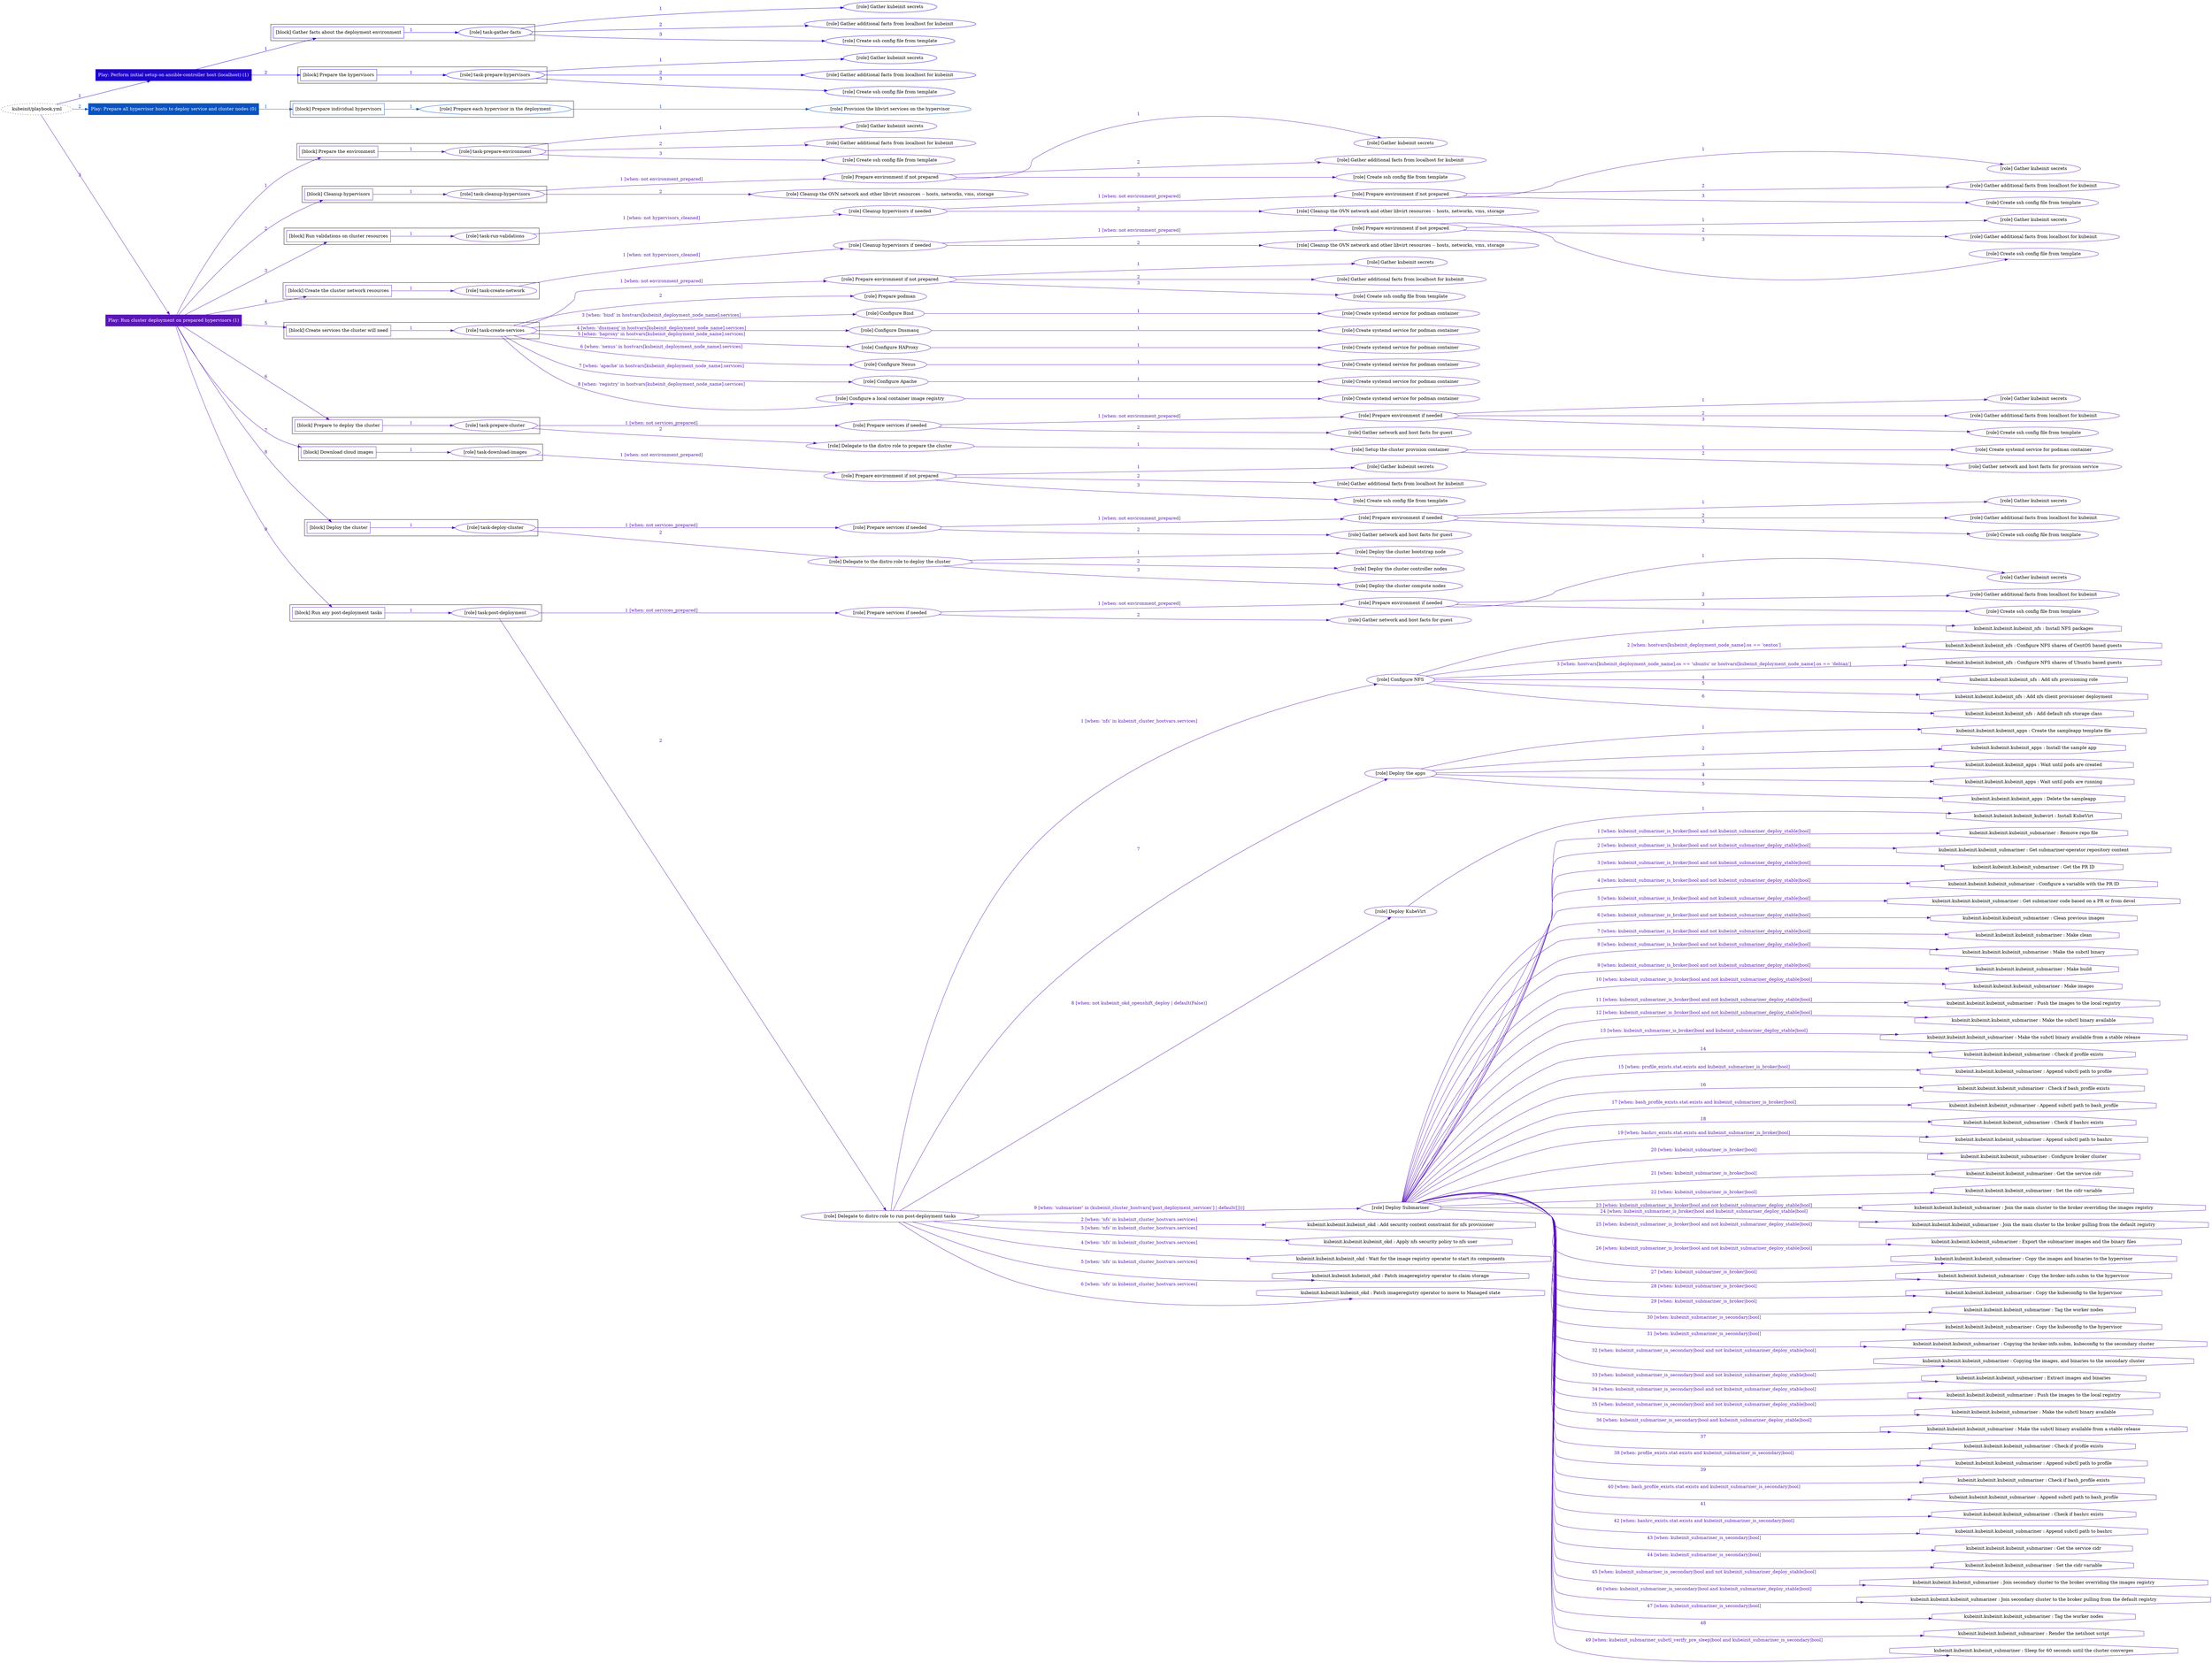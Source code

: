 digraph {
	graph [concentrate=true ordering=in rankdir=LR ratio=fill]
	edge [esep=5 sep=10]
	"kubeinit/playbook.yml" [URL="/home/runner/work/kubeinit/kubeinit/kubeinit/playbook.yml" id=playbook_f34924f4 style=dotted]
	play_f21ec9e6 [label="Play: Perform initial setup on ansible-controller host (localhost) (1)" URL="/home/runner/work/kubeinit/kubeinit/kubeinit/playbook.yml" color="#1e02ca" fontcolor="#ffffff" id=play_f21ec9e6 shape=box style=filled tooltip=localhost]
	"kubeinit/playbook.yml" -> play_f21ec9e6 [label="1 " color="#1e02ca" fontcolor="#1e02ca" id=edge_50ca65be labeltooltip="1 " tooltip="1 "]
	subgraph "Gather kubeinit secrets" {
		role_c9d848e7 [label="[role] Gather kubeinit secrets" URL="/home/runner/.ansible/collections/ansible_collections/kubeinit/kubeinit/roles/kubeinit_prepare/tasks/gather_kubeinit_facts.yml" color="#1e02ca" id=role_c9d848e7 tooltip="Gather kubeinit secrets"]
	}
	subgraph "Gather additional facts from localhost for kubeinit" {
		role_d7c208c6 [label="[role] Gather additional facts from localhost for kubeinit" URL="/home/runner/.ansible/collections/ansible_collections/kubeinit/kubeinit/roles/kubeinit_prepare/tasks/gather_kubeinit_facts.yml" color="#1e02ca" id=role_d7c208c6 tooltip="Gather additional facts from localhost for kubeinit"]
	}
	subgraph "Create ssh config file from template" {
		role_67d595d8 [label="[role] Create ssh config file from template" URL="/home/runner/.ansible/collections/ansible_collections/kubeinit/kubeinit/roles/kubeinit_prepare/tasks/gather_kubeinit_facts.yml" color="#1e02ca" id=role_67d595d8 tooltip="Create ssh config file from template"]
	}
	subgraph "task-gather-facts" {
		role_72140ea2 [label="[role] task-gather-facts" URL="/home/runner/work/kubeinit/kubeinit/kubeinit/playbook.yml" color="#1e02ca" id=role_72140ea2 tooltip="task-gather-facts"]
		role_72140ea2 -> role_c9d848e7 [label="1 " color="#1e02ca" fontcolor="#1e02ca" id=edge_3fb8772d labeltooltip="1 " tooltip="1 "]
		role_72140ea2 -> role_d7c208c6 [label="2 " color="#1e02ca" fontcolor="#1e02ca" id=edge_0157d444 labeltooltip="2 " tooltip="2 "]
		role_72140ea2 -> role_67d595d8 [label="3 " color="#1e02ca" fontcolor="#1e02ca" id=edge_529b7ed3 labeltooltip="3 " tooltip="3 "]
	}
	subgraph "Gather kubeinit secrets" {
		role_7b766ad1 [label="[role] Gather kubeinit secrets" URL="/home/runner/.ansible/collections/ansible_collections/kubeinit/kubeinit/roles/kubeinit_prepare/tasks/gather_kubeinit_facts.yml" color="#1e02ca" id=role_7b766ad1 tooltip="Gather kubeinit secrets"]
	}
	subgraph "Gather additional facts from localhost for kubeinit" {
		role_2a9c1d5b [label="[role] Gather additional facts from localhost for kubeinit" URL="/home/runner/.ansible/collections/ansible_collections/kubeinit/kubeinit/roles/kubeinit_prepare/tasks/gather_kubeinit_facts.yml" color="#1e02ca" id=role_2a9c1d5b tooltip="Gather additional facts from localhost for kubeinit"]
	}
	subgraph "Create ssh config file from template" {
		role_7c894181 [label="[role] Create ssh config file from template" URL="/home/runner/.ansible/collections/ansible_collections/kubeinit/kubeinit/roles/kubeinit_prepare/tasks/gather_kubeinit_facts.yml" color="#1e02ca" id=role_7c894181 tooltip="Create ssh config file from template"]
	}
	subgraph "task-prepare-hypervisors" {
		role_3c27f360 [label="[role] task-prepare-hypervisors" URL="/home/runner/work/kubeinit/kubeinit/kubeinit/playbook.yml" color="#1e02ca" id=role_3c27f360 tooltip="task-prepare-hypervisors"]
		role_3c27f360 -> role_7b766ad1 [label="1 " color="#1e02ca" fontcolor="#1e02ca" id=edge_1d3f43db labeltooltip="1 " tooltip="1 "]
		role_3c27f360 -> role_2a9c1d5b [label="2 " color="#1e02ca" fontcolor="#1e02ca" id=edge_84eb8a7b labeltooltip="2 " tooltip="2 "]
		role_3c27f360 -> role_7c894181 [label="3 " color="#1e02ca" fontcolor="#1e02ca" id=edge_e4db72c0 labeltooltip="3 " tooltip="3 "]
	}
	subgraph "Play: Perform initial setup on ansible-controller host (localhost) (1)" {
		play_f21ec9e6 -> block_4a992f7a [label=1 color="#1e02ca" fontcolor="#1e02ca" id=edge_c8469436 labeltooltip=1 tooltip=1]
		subgraph cluster_block_4a992f7a {
			block_4a992f7a [label="[block] Gather facts about the deployment environment" URL="/home/runner/work/kubeinit/kubeinit/kubeinit/playbook.yml" color="#1e02ca" id=block_4a992f7a labeltooltip="Gather facts about the deployment environment" shape=box tooltip="Gather facts about the deployment environment"]
			block_4a992f7a -> role_72140ea2 [label="1 " color="#1e02ca" fontcolor="#1e02ca" id=edge_61e65b0b labeltooltip="1 " tooltip="1 "]
		}
		play_f21ec9e6 -> block_21fe6924 [label=2 color="#1e02ca" fontcolor="#1e02ca" id=edge_d1473f05 labeltooltip=2 tooltip=2]
		subgraph cluster_block_21fe6924 {
			block_21fe6924 [label="[block] Prepare the hypervisors" URL="/home/runner/work/kubeinit/kubeinit/kubeinit/playbook.yml" color="#1e02ca" id=block_21fe6924 labeltooltip="Prepare the hypervisors" shape=box tooltip="Prepare the hypervisors"]
			block_21fe6924 -> role_3c27f360 [label="1 " color="#1e02ca" fontcolor="#1e02ca" id=edge_a15f6162 labeltooltip="1 " tooltip="1 "]
		}
	}
	play_47d90160 [label="Play: Prepare all hypervisor hosts to deploy service and cluster nodes (0)" URL="/home/runner/work/kubeinit/kubeinit/kubeinit/playbook.yml" color="#0954c3" fontcolor="#ffffff" id=play_47d90160 shape=box style=filled tooltip="Play: Prepare all hypervisor hosts to deploy service and cluster nodes (0)"]
	"kubeinit/playbook.yml" -> play_47d90160 [label="2 " color="#0954c3" fontcolor="#0954c3" id=edge_99242190 labeltooltip="2 " tooltip="2 "]
	subgraph "Provision the libvirt services on the hypervisor" {
		role_30ef3ca7 [label="[role] Provision the libvirt services on the hypervisor" URL="/home/runner/.ansible/collections/ansible_collections/kubeinit/kubeinit/roles/kubeinit_prepare/tasks/prepare_hypervisor.yml" color="#0954c3" id=role_30ef3ca7 tooltip="Provision the libvirt services on the hypervisor"]
	}
	subgraph "Prepare each hypervisor in the deployment" {
		role_b567913b [label="[role] Prepare each hypervisor in the deployment" URL="/home/runner/work/kubeinit/kubeinit/kubeinit/playbook.yml" color="#0954c3" id=role_b567913b tooltip="Prepare each hypervisor in the deployment"]
		role_b567913b -> role_30ef3ca7 [label="1 " color="#0954c3" fontcolor="#0954c3" id=edge_192294ee labeltooltip="1 " tooltip="1 "]
	}
	subgraph "Play: Prepare all hypervisor hosts to deploy service and cluster nodes (0)" {
		play_47d90160 -> block_33a85e2b [label=1 color="#0954c3" fontcolor="#0954c3" id=edge_0a6fad04 labeltooltip=1 tooltip=1]
		subgraph cluster_block_33a85e2b {
			block_33a85e2b [label="[block] Prepare individual hypervisors" URL="/home/runner/work/kubeinit/kubeinit/kubeinit/playbook.yml" color="#0954c3" id=block_33a85e2b labeltooltip="Prepare individual hypervisors" shape=box tooltip="Prepare individual hypervisors"]
			block_33a85e2b -> role_b567913b [label="1 " color="#0954c3" fontcolor="#0954c3" id=edge_59b4964d labeltooltip="1 " tooltip="1 "]
		}
	}
	play_fbb2cef3 [label="Play: Run cluster deployment on prepared hypervisors (1)" URL="/home/runner/work/kubeinit/kubeinit/kubeinit/playbook.yml" color="#5a16b6" fontcolor="#ffffff" id=play_fbb2cef3 shape=box style=filled tooltip=localhost]
	"kubeinit/playbook.yml" -> play_fbb2cef3 [label="3 " color="#5a16b6" fontcolor="#5a16b6" id=edge_1cd150e5 labeltooltip="3 " tooltip="3 "]
	subgraph "Gather kubeinit secrets" {
		role_daab6173 [label="[role] Gather kubeinit secrets" URL="/home/runner/.ansible/collections/ansible_collections/kubeinit/kubeinit/roles/kubeinit_prepare/tasks/gather_kubeinit_facts.yml" color="#5a16b6" id=role_daab6173 tooltip="Gather kubeinit secrets"]
	}
	subgraph "Gather additional facts from localhost for kubeinit" {
		role_56f93b4b [label="[role] Gather additional facts from localhost for kubeinit" URL="/home/runner/.ansible/collections/ansible_collections/kubeinit/kubeinit/roles/kubeinit_prepare/tasks/gather_kubeinit_facts.yml" color="#5a16b6" id=role_56f93b4b tooltip="Gather additional facts from localhost for kubeinit"]
	}
	subgraph "Create ssh config file from template" {
		role_d4a51503 [label="[role] Create ssh config file from template" URL="/home/runner/.ansible/collections/ansible_collections/kubeinit/kubeinit/roles/kubeinit_prepare/tasks/gather_kubeinit_facts.yml" color="#5a16b6" id=role_d4a51503 tooltip="Create ssh config file from template"]
	}
	subgraph "task-prepare-environment" {
		role_006c5ee2 [label="[role] task-prepare-environment" URL="/home/runner/work/kubeinit/kubeinit/kubeinit/playbook.yml" color="#5a16b6" id=role_006c5ee2 tooltip="task-prepare-environment"]
		role_006c5ee2 -> role_daab6173 [label="1 " color="#5a16b6" fontcolor="#5a16b6" id=edge_b5586a08 labeltooltip="1 " tooltip="1 "]
		role_006c5ee2 -> role_56f93b4b [label="2 " color="#5a16b6" fontcolor="#5a16b6" id=edge_36e268bd labeltooltip="2 " tooltip="2 "]
		role_006c5ee2 -> role_d4a51503 [label="3 " color="#5a16b6" fontcolor="#5a16b6" id=edge_5bd002f3 labeltooltip="3 " tooltip="3 "]
	}
	subgraph "Gather kubeinit secrets" {
		role_bb6cb065 [label="[role] Gather kubeinit secrets" URL="/home/runner/.ansible/collections/ansible_collections/kubeinit/kubeinit/roles/kubeinit_prepare/tasks/gather_kubeinit_facts.yml" color="#5a16b6" id=role_bb6cb065 tooltip="Gather kubeinit secrets"]
	}
	subgraph "Gather additional facts from localhost for kubeinit" {
		role_a545df1d [label="[role] Gather additional facts from localhost for kubeinit" URL="/home/runner/.ansible/collections/ansible_collections/kubeinit/kubeinit/roles/kubeinit_prepare/tasks/gather_kubeinit_facts.yml" color="#5a16b6" id=role_a545df1d tooltip="Gather additional facts from localhost for kubeinit"]
	}
	subgraph "Create ssh config file from template" {
		role_be7bcbac [label="[role] Create ssh config file from template" URL="/home/runner/.ansible/collections/ansible_collections/kubeinit/kubeinit/roles/kubeinit_prepare/tasks/gather_kubeinit_facts.yml" color="#5a16b6" id=role_be7bcbac tooltip="Create ssh config file from template"]
	}
	subgraph "Prepare environment if not prepared" {
		role_39cd76c9 [label="[role] Prepare environment if not prepared" URL="/home/runner/.ansible/collections/ansible_collections/kubeinit/kubeinit/roles/kubeinit_prepare/tasks/cleanup_hypervisors.yml" color="#5a16b6" id=role_39cd76c9 tooltip="Prepare environment if not prepared"]
		role_39cd76c9 -> role_bb6cb065 [label="1 " color="#5a16b6" fontcolor="#5a16b6" id=edge_ab55a534 labeltooltip="1 " tooltip="1 "]
		role_39cd76c9 -> role_a545df1d [label="2 " color="#5a16b6" fontcolor="#5a16b6" id=edge_74ece264 labeltooltip="2 " tooltip="2 "]
		role_39cd76c9 -> role_be7bcbac [label="3 " color="#5a16b6" fontcolor="#5a16b6" id=edge_77bb8c69 labeltooltip="3 " tooltip="3 "]
	}
	subgraph "Cleanup the OVN network and other libvirt resources -- hosts, networks, vms, storage" {
		role_38847d81 [label="[role] Cleanup the OVN network and other libvirt resources -- hosts, networks, vms, storage" URL="/home/runner/.ansible/collections/ansible_collections/kubeinit/kubeinit/roles/kubeinit_prepare/tasks/cleanup_hypervisors.yml" color="#5a16b6" id=role_38847d81 tooltip="Cleanup the OVN network and other libvirt resources -- hosts, networks, vms, storage"]
	}
	subgraph "task-cleanup-hypervisors" {
		role_e1af8859 [label="[role] task-cleanup-hypervisors" URL="/home/runner/work/kubeinit/kubeinit/kubeinit/playbook.yml" color="#5a16b6" id=role_e1af8859 tooltip="task-cleanup-hypervisors"]
		role_e1af8859 -> role_39cd76c9 [label="1 [when: not environment_prepared]" color="#5a16b6" fontcolor="#5a16b6" id=edge_3ebf1b66 labeltooltip="1 [when: not environment_prepared]" tooltip="1 [when: not environment_prepared]"]
		role_e1af8859 -> role_38847d81 [label="2 " color="#5a16b6" fontcolor="#5a16b6" id=edge_5377ecc3 labeltooltip="2 " tooltip="2 "]
	}
	subgraph "Gather kubeinit secrets" {
		role_cd770d6e [label="[role] Gather kubeinit secrets" URL="/home/runner/.ansible/collections/ansible_collections/kubeinit/kubeinit/roles/kubeinit_prepare/tasks/gather_kubeinit_facts.yml" color="#5a16b6" id=role_cd770d6e tooltip="Gather kubeinit secrets"]
	}
	subgraph "Gather additional facts from localhost for kubeinit" {
		role_ef45a47d [label="[role] Gather additional facts from localhost for kubeinit" URL="/home/runner/.ansible/collections/ansible_collections/kubeinit/kubeinit/roles/kubeinit_prepare/tasks/gather_kubeinit_facts.yml" color="#5a16b6" id=role_ef45a47d tooltip="Gather additional facts from localhost for kubeinit"]
	}
	subgraph "Create ssh config file from template" {
		role_34419aac [label="[role] Create ssh config file from template" URL="/home/runner/.ansible/collections/ansible_collections/kubeinit/kubeinit/roles/kubeinit_prepare/tasks/gather_kubeinit_facts.yml" color="#5a16b6" id=role_34419aac tooltip="Create ssh config file from template"]
	}
	subgraph "Prepare environment if not prepared" {
		role_aa2c5765 [label="[role] Prepare environment if not prepared" URL="/home/runner/.ansible/collections/ansible_collections/kubeinit/kubeinit/roles/kubeinit_prepare/tasks/cleanup_hypervisors.yml" color="#5a16b6" id=role_aa2c5765 tooltip="Prepare environment if not prepared"]
		role_aa2c5765 -> role_cd770d6e [label="1 " color="#5a16b6" fontcolor="#5a16b6" id=edge_d7481f8a labeltooltip="1 " tooltip="1 "]
		role_aa2c5765 -> role_ef45a47d [label="2 " color="#5a16b6" fontcolor="#5a16b6" id=edge_1a335901 labeltooltip="2 " tooltip="2 "]
		role_aa2c5765 -> role_34419aac [label="3 " color="#5a16b6" fontcolor="#5a16b6" id=edge_c252bf41 labeltooltip="3 " tooltip="3 "]
	}
	subgraph "Cleanup the OVN network and other libvirt resources -- hosts, networks, vms, storage" {
		role_3a0028bc [label="[role] Cleanup the OVN network and other libvirt resources -- hosts, networks, vms, storage" URL="/home/runner/.ansible/collections/ansible_collections/kubeinit/kubeinit/roles/kubeinit_prepare/tasks/cleanup_hypervisors.yml" color="#5a16b6" id=role_3a0028bc tooltip="Cleanup the OVN network and other libvirt resources -- hosts, networks, vms, storage"]
	}
	subgraph "Cleanup hypervisors if needed" {
		role_e9c15e21 [label="[role] Cleanup hypervisors if needed" URL="/home/runner/.ansible/collections/ansible_collections/kubeinit/kubeinit/roles/kubeinit_validations/tasks/main.yml" color="#5a16b6" id=role_e9c15e21 tooltip="Cleanup hypervisors if needed"]
		role_e9c15e21 -> role_aa2c5765 [label="1 [when: not environment_prepared]" color="#5a16b6" fontcolor="#5a16b6" id=edge_3318b908 labeltooltip="1 [when: not environment_prepared]" tooltip="1 [when: not environment_prepared]"]
		role_e9c15e21 -> role_3a0028bc [label="2 " color="#5a16b6" fontcolor="#5a16b6" id=edge_24682d28 labeltooltip="2 " tooltip="2 "]
	}
	subgraph "task-run-validations" {
		role_54b4d237 [label="[role] task-run-validations" URL="/home/runner/work/kubeinit/kubeinit/kubeinit/playbook.yml" color="#5a16b6" id=role_54b4d237 tooltip="task-run-validations"]
		role_54b4d237 -> role_e9c15e21 [label="1 [when: not hypervisors_cleaned]" color="#5a16b6" fontcolor="#5a16b6" id=edge_23e0b10f labeltooltip="1 [when: not hypervisors_cleaned]" tooltip="1 [when: not hypervisors_cleaned]"]
	}
	subgraph "Gather kubeinit secrets" {
		role_f22c0af6 [label="[role] Gather kubeinit secrets" URL="/home/runner/.ansible/collections/ansible_collections/kubeinit/kubeinit/roles/kubeinit_prepare/tasks/gather_kubeinit_facts.yml" color="#5a16b6" id=role_f22c0af6 tooltip="Gather kubeinit secrets"]
	}
	subgraph "Gather additional facts from localhost for kubeinit" {
		role_cfa645df [label="[role] Gather additional facts from localhost for kubeinit" URL="/home/runner/.ansible/collections/ansible_collections/kubeinit/kubeinit/roles/kubeinit_prepare/tasks/gather_kubeinit_facts.yml" color="#5a16b6" id=role_cfa645df tooltip="Gather additional facts from localhost for kubeinit"]
	}
	subgraph "Create ssh config file from template" {
		role_1c7eb165 [label="[role] Create ssh config file from template" URL="/home/runner/.ansible/collections/ansible_collections/kubeinit/kubeinit/roles/kubeinit_prepare/tasks/gather_kubeinit_facts.yml" color="#5a16b6" id=role_1c7eb165 tooltip="Create ssh config file from template"]
	}
	subgraph "Prepare environment if not prepared" {
		role_b693f332 [label="[role] Prepare environment if not prepared" URL="/home/runner/.ansible/collections/ansible_collections/kubeinit/kubeinit/roles/kubeinit_prepare/tasks/cleanup_hypervisors.yml" color="#5a16b6" id=role_b693f332 tooltip="Prepare environment if not prepared"]
		role_b693f332 -> role_f22c0af6 [label="1 " color="#5a16b6" fontcolor="#5a16b6" id=edge_addfc7c6 labeltooltip="1 " tooltip="1 "]
		role_b693f332 -> role_cfa645df [label="2 " color="#5a16b6" fontcolor="#5a16b6" id=edge_dc3c3ad8 labeltooltip="2 " tooltip="2 "]
		role_b693f332 -> role_1c7eb165 [label="3 " color="#5a16b6" fontcolor="#5a16b6" id=edge_b95f735a labeltooltip="3 " tooltip="3 "]
	}
	subgraph "Cleanup the OVN network and other libvirt resources -- hosts, networks, vms, storage" {
		role_f0e3bb93 [label="[role] Cleanup the OVN network and other libvirt resources -- hosts, networks, vms, storage" URL="/home/runner/.ansible/collections/ansible_collections/kubeinit/kubeinit/roles/kubeinit_prepare/tasks/cleanup_hypervisors.yml" color="#5a16b6" id=role_f0e3bb93 tooltip="Cleanup the OVN network and other libvirt resources -- hosts, networks, vms, storage"]
	}
	subgraph "Cleanup hypervisors if needed" {
		role_6b18028d [label="[role] Cleanup hypervisors if needed" URL="/home/runner/.ansible/collections/ansible_collections/kubeinit/kubeinit/roles/kubeinit_libvirt/tasks/create_network.yml" color="#5a16b6" id=role_6b18028d tooltip="Cleanup hypervisors if needed"]
		role_6b18028d -> role_b693f332 [label="1 [when: not environment_prepared]" color="#5a16b6" fontcolor="#5a16b6" id=edge_ed89eed2 labeltooltip="1 [when: not environment_prepared]" tooltip="1 [when: not environment_prepared]"]
		role_6b18028d -> role_f0e3bb93 [label="2 " color="#5a16b6" fontcolor="#5a16b6" id=edge_46a7a922 labeltooltip="2 " tooltip="2 "]
	}
	subgraph "task-create-network" {
		role_db6f9ebc [label="[role] task-create-network" URL="/home/runner/work/kubeinit/kubeinit/kubeinit/playbook.yml" color="#5a16b6" id=role_db6f9ebc tooltip="task-create-network"]
		role_db6f9ebc -> role_6b18028d [label="1 [when: not hypervisors_cleaned]" color="#5a16b6" fontcolor="#5a16b6" id=edge_cb4f0e0d labeltooltip="1 [when: not hypervisors_cleaned]" tooltip="1 [when: not hypervisors_cleaned]"]
	}
	subgraph "Gather kubeinit secrets" {
		role_0bf26ef7 [label="[role] Gather kubeinit secrets" URL="/home/runner/.ansible/collections/ansible_collections/kubeinit/kubeinit/roles/kubeinit_prepare/tasks/gather_kubeinit_facts.yml" color="#5a16b6" id=role_0bf26ef7 tooltip="Gather kubeinit secrets"]
	}
	subgraph "Gather additional facts from localhost for kubeinit" {
		role_6c114e6c [label="[role] Gather additional facts from localhost for kubeinit" URL="/home/runner/.ansible/collections/ansible_collections/kubeinit/kubeinit/roles/kubeinit_prepare/tasks/gather_kubeinit_facts.yml" color="#5a16b6" id=role_6c114e6c tooltip="Gather additional facts from localhost for kubeinit"]
	}
	subgraph "Create ssh config file from template" {
		role_7f7621ef [label="[role] Create ssh config file from template" URL="/home/runner/.ansible/collections/ansible_collections/kubeinit/kubeinit/roles/kubeinit_prepare/tasks/gather_kubeinit_facts.yml" color="#5a16b6" id=role_7f7621ef tooltip="Create ssh config file from template"]
	}
	subgraph "Prepare environment if not prepared" {
		role_c9358576 [label="[role] Prepare environment if not prepared" URL="/home/runner/.ansible/collections/ansible_collections/kubeinit/kubeinit/roles/kubeinit_services/tasks/main.yml" color="#5a16b6" id=role_c9358576 tooltip="Prepare environment if not prepared"]
		role_c9358576 -> role_0bf26ef7 [label="1 " color="#5a16b6" fontcolor="#5a16b6" id=edge_74a7695c labeltooltip="1 " tooltip="1 "]
		role_c9358576 -> role_6c114e6c [label="2 " color="#5a16b6" fontcolor="#5a16b6" id=edge_24e9df54 labeltooltip="2 " tooltip="2 "]
		role_c9358576 -> role_7f7621ef [label="3 " color="#5a16b6" fontcolor="#5a16b6" id=edge_166341a5 labeltooltip="3 " tooltip="3 "]
	}
	subgraph "Prepare podman" {
		role_ed9da821 [label="[role] Prepare podman" URL="/home/runner/.ansible/collections/ansible_collections/kubeinit/kubeinit/roles/kubeinit_services/tasks/00_create_service_pod.yml" color="#5a16b6" id=role_ed9da821 tooltip="Prepare podman"]
	}
	subgraph "Create systemd service for podman container" {
		role_ef0ae01c [label="[role] Create systemd service for podman container" URL="/home/runner/.ansible/collections/ansible_collections/kubeinit/kubeinit/roles/kubeinit_bind/tasks/main.yml" color="#5a16b6" id=role_ef0ae01c tooltip="Create systemd service for podman container"]
	}
	subgraph "Configure Bind" {
		role_effae8e7 [label="[role] Configure Bind" URL="/home/runner/.ansible/collections/ansible_collections/kubeinit/kubeinit/roles/kubeinit_services/tasks/start_services_containers.yml" color="#5a16b6" id=role_effae8e7 tooltip="Configure Bind"]
		role_effae8e7 -> role_ef0ae01c [label="1 " color="#5a16b6" fontcolor="#5a16b6" id=edge_8892a304 labeltooltip="1 " tooltip="1 "]
	}
	subgraph "Create systemd service for podman container" {
		role_ecbcbca2 [label="[role] Create systemd service for podman container" URL="/home/runner/.ansible/collections/ansible_collections/kubeinit/kubeinit/roles/kubeinit_dnsmasq/tasks/main.yml" color="#5a16b6" id=role_ecbcbca2 tooltip="Create systemd service for podman container"]
	}
	subgraph "Configure Dnsmasq" {
		role_5712353f [label="[role] Configure Dnsmasq" URL="/home/runner/.ansible/collections/ansible_collections/kubeinit/kubeinit/roles/kubeinit_services/tasks/start_services_containers.yml" color="#5a16b6" id=role_5712353f tooltip="Configure Dnsmasq"]
		role_5712353f -> role_ecbcbca2 [label="1 " color="#5a16b6" fontcolor="#5a16b6" id=edge_68f37c78 labeltooltip="1 " tooltip="1 "]
	}
	subgraph "Create systemd service for podman container" {
		role_e2748c22 [label="[role] Create systemd service for podman container" URL="/home/runner/.ansible/collections/ansible_collections/kubeinit/kubeinit/roles/kubeinit_haproxy/tasks/main.yml" color="#5a16b6" id=role_e2748c22 tooltip="Create systemd service for podman container"]
	}
	subgraph "Configure HAProxy" {
		role_14d52273 [label="[role] Configure HAProxy" URL="/home/runner/.ansible/collections/ansible_collections/kubeinit/kubeinit/roles/kubeinit_services/tasks/start_services_containers.yml" color="#5a16b6" id=role_14d52273 tooltip="Configure HAProxy"]
		role_14d52273 -> role_e2748c22 [label="1 " color="#5a16b6" fontcolor="#5a16b6" id=edge_b312fb45 labeltooltip="1 " tooltip="1 "]
	}
	subgraph "Create systemd service for podman container" {
		role_a03634c7 [label="[role] Create systemd service for podman container" URL="/home/runner/.ansible/collections/ansible_collections/kubeinit/kubeinit/roles/kubeinit_nexus/tasks/main.yml" color="#5a16b6" id=role_a03634c7 tooltip="Create systemd service for podman container"]
	}
	subgraph "Configure Nexus" {
		role_42d08d4c [label="[role] Configure Nexus" URL="/home/runner/.ansible/collections/ansible_collections/kubeinit/kubeinit/roles/kubeinit_services/tasks/start_services_containers.yml" color="#5a16b6" id=role_42d08d4c tooltip="Configure Nexus"]
		role_42d08d4c -> role_a03634c7 [label="1 " color="#5a16b6" fontcolor="#5a16b6" id=edge_f72e726a labeltooltip="1 " tooltip="1 "]
	}
	subgraph "Create systemd service for podman container" {
		role_08e87a30 [label="[role] Create systemd service for podman container" URL="/home/runner/.ansible/collections/ansible_collections/kubeinit/kubeinit/roles/kubeinit_apache/tasks/main.yml" color="#5a16b6" id=role_08e87a30 tooltip="Create systemd service for podman container"]
	}
	subgraph "Configure Apache" {
		role_34656259 [label="[role] Configure Apache" URL="/home/runner/.ansible/collections/ansible_collections/kubeinit/kubeinit/roles/kubeinit_services/tasks/start_services_containers.yml" color="#5a16b6" id=role_34656259 tooltip="Configure Apache"]
		role_34656259 -> role_08e87a30 [label="1 " color="#5a16b6" fontcolor="#5a16b6" id=edge_e3b86af5 labeltooltip="1 " tooltip="1 "]
	}
	subgraph "Create systemd service for podman container" {
		role_27c3f78c [label="[role] Create systemd service for podman container" URL="/home/runner/.ansible/collections/ansible_collections/kubeinit/kubeinit/roles/kubeinit_registry/tasks/main.yml" color="#5a16b6" id=role_27c3f78c tooltip="Create systemd service for podman container"]
	}
	subgraph "Configure a local container image registry" {
		role_665f5959 [label="[role] Configure a local container image registry" URL="/home/runner/.ansible/collections/ansible_collections/kubeinit/kubeinit/roles/kubeinit_services/tasks/start_services_containers.yml" color="#5a16b6" id=role_665f5959 tooltip="Configure a local container image registry"]
		role_665f5959 -> role_27c3f78c [label="1 " color="#5a16b6" fontcolor="#5a16b6" id=edge_daa2099d labeltooltip="1 " tooltip="1 "]
	}
	subgraph "task-create-services" {
		role_6c86546d [label="[role] task-create-services" URL="/home/runner/work/kubeinit/kubeinit/kubeinit/playbook.yml" color="#5a16b6" id=role_6c86546d tooltip="task-create-services"]
		role_6c86546d -> role_c9358576 [label="1 [when: not environment_prepared]" color="#5a16b6" fontcolor="#5a16b6" id=edge_5a4d1333 labeltooltip="1 [when: not environment_prepared]" tooltip="1 [when: not environment_prepared]"]
		role_6c86546d -> role_ed9da821 [label="2 " color="#5a16b6" fontcolor="#5a16b6" id=edge_f64a1efa labeltooltip="2 " tooltip="2 "]
		role_6c86546d -> role_effae8e7 [label="3 [when: 'bind' in hostvars[kubeinit_deployment_node_name].services]" color="#5a16b6" fontcolor="#5a16b6" id=edge_25a76295 labeltooltip="3 [when: 'bind' in hostvars[kubeinit_deployment_node_name].services]" tooltip="3 [when: 'bind' in hostvars[kubeinit_deployment_node_name].services]"]
		role_6c86546d -> role_5712353f [label="4 [when: 'dnsmasq' in hostvars[kubeinit_deployment_node_name].services]" color="#5a16b6" fontcolor="#5a16b6" id=edge_1dc92c80 labeltooltip="4 [when: 'dnsmasq' in hostvars[kubeinit_deployment_node_name].services]" tooltip="4 [when: 'dnsmasq' in hostvars[kubeinit_deployment_node_name].services]"]
		role_6c86546d -> role_14d52273 [label="5 [when: 'haproxy' in hostvars[kubeinit_deployment_node_name].services]" color="#5a16b6" fontcolor="#5a16b6" id=edge_bf00e804 labeltooltip="5 [when: 'haproxy' in hostvars[kubeinit_deployment_node_name].services]" tooltip="5 [when: 'haproxy' in hostvars[kubeinit_deployment_node_name].services]"]
		role_6c86546d -> role_42d08d4c [label="6 [when: 'nexus' in hostvars[kubeinit_deployment_node_name].services]" color="#5a16b6" fontcolor="#5a16b6" id=edge_838803da labeltooltip="6 [when: 'nexus' in hostvars[kubeinit_deployment_node_name].services]" tooltip="6 [when: 'nexus' in hostvars[kubeinit_deployment_node_name].services]"]
		role_6c86546d -> role_34656259 [label="7 [when: 'apache' in hostvars[kubeinit_deployment_node_name].services]" color="#5a16b6" fontcolor="#5a16b6" id=edge_fb127a5a labeltooltip="7 [when: 'apache' in hostvars[kubeinit_deployment_node_name].services]" tooltip="7 [when: 'apache' in hostvars[kubeinit_deployment_node_name].services]"]
		role_6c86546d -> role_665f5959 [label="8 [when: 'registry' in hostvars[kubeinit_deployment_node_name].services]" color="#5a16b6" fontcolor="#5a16b6" id=edge_0568ce4a labeltooltip="8 [when: 'registry' in hostvars[kubeinit_deployment_node_name].services]" tooltip="8 [when: 'registry' in hostvars[kubeinit_deployment_node_name].services]"]
	}
	subgraph "Gather kubeinit secrets" {
		role_64d00586 [label="[role] Gather kubeinit secrets" URL="/home/runner/.ansible/collections/ansible_collections/kubeinit/kubeinit/roles/kubeinit_prepare/tasks/gather_kubeinit_facts.yml" color="#5a16b6" id=role_64d00586 tooltip="Gather kubeinit secrets"]
	}
	subgraph "Gather additional facts from localhost for kubeinit" {
		role_ea888fbf [label="[role] Gather additional facts from localhost for kubeinit" URL="/home/runner/.ansible/collections/ansible_collections/kubeinit/kubeinit/roles/kubeinit_prepare/tasks/gather_kubeinit_facts.yml" color="#5a16b6" id=role_ea888fbf tooltip="Gather additional facts from localhost for kubeinit"]
	}
	subgraph "Create ssh config file from template" {
		role_61981175 [label="[role] Create ssh config file from template" URL="/home/runner/.ansible/collections/ansible_collections/kubeinit/kubeinit/roles/kubeinit_prepare/tasks/gather_kubeinit_facts.yml" color="#5a16b6" id=role_61981175 tooltip="Create ssh config file from template"]
	}
	subgraph "Prepare environment if needed" {
		role_82743325 [label="[role] Prepare environment if needed" URL="/home/runner/.ansible/collections/ansible_collections/kubeinit/kubeinit/roles/kubeinit_services/tasks/prepare_services.yml" color="#5a16b6" id=role_82743325 tooltip="Prepare environment if needed"]
		role_82743325 -> role_64d00586 [label="1 " color="#5a16b6" fontcolor="#5a16b6" id=edge_2165b809 labeltooltip="1 " tooltip="1 "]
		role_82743325 -> role_ea888fbf [label="2 " color="#5a16b6" fontcolor="#5a16b6" id=edge_7884cdda labeltooltip="2 " tooltip="2 "]
		role_82743325 -> role_61981175 [label="3 " color="#5a16b6" fontcolor="#5a16b6" id=edge_855dec6b labeltooltip="3 " tooltip="3 "]
	}
	subgraph "Gather network and host facts for guest" {
		role_beb0092d [label="[role] Gather network and host facts for guest" URL="/home/runner/.ansible/collections/ansible_collections/kubeinit/kubeinit/roles/kubeinit_services/tasks/prepare_services.yml" color="#5a16b6" id=role_beb0092d tooltip="Gather network and host facts for guest"]
	}
	subgraph "Prepare services if needed" {
		role_8bfd794f [label="[role] Prepare services if needed" URL="/home/runner/.ansible/collections/ansible_collections/kubeinit/kubeinit/roles/kubeinit_prepare/tasks/prepare_cluster.yml" color="#5a16b6" id=role_8bfd794f tooltip="Prepare services if needed"]
		role_8bfd794f -> role_82743325 [label="1 [when: not environment_prepared]" color="#5a16b6" fontcolor="#5a16b6" id=edge_8fc5448e labeltooltip="1 [when: not environment_prepared]" tooltip="1 [when: not environment_prepared]"]
		role_8bfd794f -> role_beb0092d [label="2 " color="#5a16b6" fontcolor="#5a16b6" id=edge_73605a99 labeltooltip="2 " tooltip="2 "]
	}
	subgraph "Create systemd service for podman container" {
		role_9b852769 [label="[role] Create systemd service for podman container" URL="/home/runner/.ansible/collections/ansible_collections/kubeinit/kubeinit/roles/kubeinit_services/tasks/create_provision_container.yml" color="#5a16b6" id=role_9b852769 tooltip="Create systemd service for podman container"]
	}
	subgraph "Gather network and host facts for provision service" {
		role_80cfca98 [label="[role] Gather network and host facts for provision service" URL="/home/runner/.ansible/collections/ansible_collections/kubeinit/kubeinit/roles/kubeinit_services/tasks/create_provision_container.yml" color="#5a16b6" id=role_80cfca98 tooltip="Gather network and host facts for provision service"]
	}
	subgraph "Setup the cluster provision container" {
		role_e42b140c [label="[role] Setup the cluster provision container" URL="/home/runner/.ansible/collections/ansible_collections/kubeinit/kubeinit/roles/kubeinit_okd/tasks/prepare_cluster.yml" color="#5a16b6" id=role_e42b140c tooltip="Setup the cluster provision container"]
		role_e42b140c -> role_9b852769 [label="1 " color="#5a16b6" fontcolor="#5a16b6" id=edge_0660294d labeltooltip="1 " tooltip="1 "]
		role_e42b140c -> role_80cfca98 [label="2 " color="#5a16b6" fontcolor="#5a16b6" id=edge_deae7954 labeltooltip="2 " tooltip="2 "]
	}
	subgraph "Delegate to the distro role to prepare the cluster" {
		role_7b61c6a4 [label="[role] Delegate to the distro role to prepare the cluster" URL="/home/runner/.ansible/collections/ansible_collections/kubeinit/kubeinit/roles/kubeinit_prepare/tasks/prepare_cluster.yml" color="#5a16b6" id=role_7b61c6a4 tooltip="Delegate to the distro role to prepare the cluster"]
		role_7b61c6a4 -> role_e42b140c [label="1 " color="#5a16b6" fontcolor="#5a16b6" id=edge_b56384ba labeltooltip="1 " tooltip="1 "]
	}
	subgraph "task-prepare-cluster" {
		role_585523f4 [label="[role] task-prepare-cluster" URL="/home/runner/work/kubeinit/kubeinit/kubeinit/playbook.yml" color="#5a16b6" id=role_585523f4 tooltip="task-prepare-cluster"]
		role_585523f4 -> role_8bfd794f [label="1 [when: not services_prepared]" color="#5a16b6" fontcolor="#5a16b6" id=edge_8ce214a7 labeltooltip="1 [when: not services_prepared]" tooltip="1 [when: not services_prepared]"]
		role_585523f4 -> role_7b61c6a4 [label="2 " color="#5a16b6" fontcolor="#5a16b6" id=edge_1a65959e labeltooltip="2 " tooltip="2 "]
	}
	subgraph "Gather kubeinit secrets" {
		role_729a12ba [label="[role] Gather kubeinit secrets" URL="/home/runner/.ansible/collections/ansible_collections/kubeinit/kubeinit/roles/kubeinit_prepare/tasks/gather_kubeinit_facts.yml" color="#5a16b6" id=role_729a12ba tooltip="Gather kubeinit secrets"]
	}
	subgraph "Gather additional facts from localhost for kubeinit" {
		role_0129ba14 [label="[role] Gather additional facts from localhost for kubeinit" URL="/home/runner/.ansible/collections/ansible_collections/kubeinit/kubeinit/roles/kubeinit_prepare/tasks/gather_kubeinit_facts.yml" color="#5a16b6" id=role_0129ba14 tooltip="Gather additional facts from localhost for kubeinit"]
	}
	subgraph "Create ssh config file from template" {
		role_973e131c [label="[role] Create ssh config file from template" URL="/home/runner/.ansible/collections/ansible_collections/kubeinit/kubeinit/roles/kubeinit_prepare/tasks/gather_kubeinit_facts.yml" color="#5a16b6" id=role_973e131c tooltip="Create ssh config file from template"]
	}
	subgraph "Prepare environment if not prepared" {
		role_56253343 [label="[role] Prepare environment if not prepared" URL="/home/runner/.ansible/collections/ansible_collections/kubeinit/kubeinit/roles/kubeinit_libvirt/tasks/download_cloud_images.yml" color="#5a16b6" id=role_56253343 tooltip="Prepare environment if not prepared"]
		role_56253343 -> role_729a12ba [label="1 " color="#5a16b6" fontcolor="#5a16b6" id=edge_03d44772 labeltooltip="1 " tooltip="1 "]
		role_56253343 -> role_0129ba14 [label="2 " color="#5a16b6" fontcolor="#5a16b6" id=edge_3c8e95bf labeltooltip="2 " tooltip="2 "]
		role_56253343 -> role_973e131c [label="3 " color="#5a16b6" fontcolor="#5a16b6" id=edge_45efb508 labeltooltip="3 " tooltip="3 "]
	}
	subgraph "task-download-images" {
		role_1ab7c56b [label="[role] task-download-images" URL="/home/runner/work/kubeinit/kubeinit/kubeinit/playbook.yml" color="#5a16b6" id=role_1ab7c56b tooltip="task-download-images"]
		role_1ab7c56b -> role_56253343 [label="1 [when: not environment_prepared]" color="#5a16b6" fontcolor="#5a16b6" id=edge_28a2bfa1 labeltooltip="1 [when: not environment_prepared]" tooltip="1 [when: not environment_prepared]"]
	}
	subgraph "Gather kubeinit secrets" {
		role_cc446500 [label="[role] Gather kubeinit secrets" URL="/home/runner/.ansible/collections/ansible_collections/kubeinit/kubeinit/roles/kubeinit_prepare/tasks/gather_kubeinit_facts.yml" color="#5a16b6" id=role_cc446500 tooltip="Gather kubeinit secrets"]
	}
	subgraph "Gather additional facts from localhost for kubeinit" {
		role_258bd61b [label="[role] Gather additional facts from localhost for kubeinit" URL="/home/runner/.ansible/collections/ansible_collections/kubeinit/kubeinit/roles/kubeinit_prepare/tasks/gather_kubeinit_facts.yml" color="#5a16b6" id=role_258bd61b tooltip="Gather additional facts from localhost for kubeinit"]
	}
	subgraph "Create ssh config file from template" {
		role_ffad81f8 [label="[role] Create ssh config file from template" URL="/home/runner/.ansible/collections/ansible_collections/kubeinit/kubeinit/roles/kubeinit_prepare/tasks/gather_kubeinit_facts.yml" color="#5a16b6" id=role_ffad81f8 tooltip="Create ssh config file from template"]
	}
	subgraph "Prepare environment if needed" {
		role_27536270 [label="[role] Prepare environment if needed" URL="/home/runner/.ansible/collections/ansible_collections/kubeinit/kubeinit/roles/kubeinit_services/tasks/prepare_services.yml" color="#5a16b6" id=role_27536270 tooltip="Prepare environment if needed"]
		role_27536270 -> role_cc446500 [label="1 " color="#5a16b6" fontcolor="#5a16b6" id=edge_9871e9a7 labeltooltip="1 " tooltip="1 "]
		role_27536270 -> role_258bd61b [label="2 " color="#5a16b6" fontcolor="#5a16b6" id=edge_39ef7936 labeltooltip="2 " tooltip="2 "]
		role_27536270 -> role_ffad81f8 [label="3 " color="#5a16b6" fontcolor="#5a16b6" id=edge_b46fa218 labeltooltip="3 " tooltip="3 "]
	}
	subgraph "Gather network and host facts for guest" {
		role_b2bc2934 [label="[role] Gather network and host facts for guest" URL="/home/runner/.ansible/collections/ansible_collections/kubeinit/kubeinit/roles/kubeinit_services/tasks/prepare_services.yml" color="#5a16b6" id=role_b2bc2934 tooltip="Gather network and host facts for guest"]
	}
	subgraph "Prepare services if needed" {
		role_8d8c7c70 [label="[role] Prepare services if needed" URL="/home/runner/.ansible/collections/ansible_collections/kubeinit/kubeinit/roles/kubeinit_prepare/tasks/deploy_cluster.yml" color="#5a16b6" id=role_8d8c7c70 tooltip="Prepare services if needed"]
		role_8d8c7c70 -> role_27536270 [label="1 [when: not environment_prepared]" color="#5a16b6" fontcolor="#5a16b6" id=edge_29657e7d labeltooltip="1 [when: not environment_prepared]" tooltip="1 [when: not environment_prepared]"]
		role_8d8c7c70 -> role_b2bc2934 [label="2 " color="#5a16b6" fontcolor="#5a16b6" id=edge_509ac663 labeltooltip="2 " tooltip="2 "]
	}
	subgraph "Deploy the cluster bootstrap node" {
		role_0f333c2e [label="[role] Deploy the cluster bootstrap node" URL="/home/runner/.ansible/collections/ansible_collections/kubeinit/kubeinit/roles/kubeinit_okd/tasks/main.yml" color="#5a16b6" id=role_0f333c2e tooltip="Deploy the cluster bootstrap node"]
	}
	subgraph "Deploy the cluster controller nodes" {
		role_54a66fa4 [label="[role] Deploy the cluster controller nodes" URL="/home/runner/.ansible/collections/ansible_collections/kubeinit/kubeinit/roles/kubeinit_okd/tasks/main.yml" color="#5a16b6" id=role_54a66fa4 tooltip="Deploy the cluster controller nodes"]
	}
	subgraph "Deploy the cluster compute nodes" {
		role_de37a27e [label="[role] Deploy the cluster compute nodes" URL="/home/runner/.ansible/collections/ansible_collections/kubeinit/kubeinit/roles/kubeinit_okd/tasks/main.yml" color="#5a16b6" id=role_de37a27e tooltip="Deploy the cluster compute nodes"]
	}
	subgraph "Delegate to the distro role to deploy the cluster" {
		role_a956f745 [label="[role] Delegate to the distro role to deploy the cluster" URL="/home/runner/.ansible/collections/ansible_collections/kubeinit/kubeinit/roles/kubeinit_prepare/tasks/deploy_cluster.yml" color="#5a16b6" id=role_a956f745 tooltip="Delegate to the distro role to deploy the cluster"]
		role_a956f745 -> role_0f333c2e [label="1 " color="#5a16b6" fontcolor="#5a16b6" id=edge_a9a6d5e7 labeltooltip="1 " tooltip="1 "]
		role_a956f745 -> role_54a66fa4 [label="2 " color="#5a16b6" fontcolor="#5a16b6" id=edge_cf4a9d34 labeltooltip="2 " tooltip="2 "]
		role_a956f745 -> role_de37a27e [label="3 " color="#5a16b6" fontcolor="#5a16b6" id=edge_d349b7b8 labeltooltip="3 " tooltip="3 "]
	}
	subgraph "task-deploy-cluster" {
		role_6c8e82dc [label="[role] task-deploy-cluster" URL="/home/runner/work/kubeinit/kubeinit/kubeinit/playbook.yml" color="#5a16b6" id=role_6c8e82dc tooltip="task-deploy-cluster"]
		role_6c8e82dc -> role_8d8c7c70 [label="1 [when: not services_prepared]" color="#5a16b6" fontcolor="#5a16b6" id=edge_358cad87 labeltooltip="1 [when: not services_prepared]" tooltip="1 [when: not services_prepared]"]
		role_6c8e82dc -> role_a956f745 [label="2 " color="#5a16b6" fontcolor="#5a16b6" id=edge_11dec666 labeltooltip="2 " tooltip="2 "]
	}
	subgraph "Gather kubeinit secrets" {
		role_2fad137d [label="[role] Gather kubeinit secrets" URL="/home/runner/.ansible/collections/ansible_collections/kubeinit/kubeinit/roles/kubeinit_prepare/tasks/gather_kubeinit_facts.yml" color="#5a16b6" id=role_2fad137d tooltip="Gather kubeinit secrets"]
	}
	subgraph "Gather additional facts from localhost for kubeinit" {
		role_1545f0a0 [label="[role] Gather additional facts from localhost for kubeinit" URL="/home/runner/.ansible/collections/ansible_collections/kubeinit/kubeinit/roles/kubeinit_prepare/tasks/gather_kubeinit_facts.yml" color="#5a16b6" id=role_1545f0a0 tooltip="Gather additional facts from localhost for kubeinit"]
	}
	subgraph "Create ssh config file from template" {
		role_d7f28301 [label="[role] Create ssh config file from template" URL="/home/runner/.ansible/collections/ansible_collections/kubeinit/kubeinit/roles/kubeinit_prepare/tasks/gather_kubeinit_facts.yml" color="#5a16b6" id=role_d7f28301 tooltip="Create ssh config file from template"]
	}
	subgraph "Prepare environment if needed" {
		role_df4fe93c [label="[role] Prepare environment if needed" URL="/home/runner/.ansible/collections/ansible_collections/kubeinit/kubeinit/roles/kubeinit_services/tasks/prepare_services.yml" color="#5a16b6" id=role_df4fe93c tooltip="Prepare environment if needed"]
		role_df4fe93c -> role_2fad137d [label="1 " color="#5a16b6" fontcolor="#5a16b6" id=edge_1f614e39 labeltooltip="1 " tooltip="1 "]
		role_df4fe93c -> role_1545f0a0 [label="2 " color="#5a16b6" fontcolor="#5a16b6" id=edge_99d48757 labeltooltip="2 " tooltip="2 "]
		role_df4fe93c -> role_d7f28301 [label="3 " color="#5a16b6" fontcolor="#5a16b6" id=edge_154a8877 labeltooltip="3 " tooltip="3 "]
	}
	subgraph "Gather network and host facts for guest" {
		role_3bc2407b [label="[role] Gather network and host facts for guest" URL="/home/runner/.ansible/collections/ansible_collections/kubeinit/kubeinit/roles/kubeinit_services/tasks/prepare_services.yml" color="#5a16b6" id=role_3bc2407b tooltip="Gather network and host facts for guest"]
	}
	subgraph "Prepare services if needed" {
		role_7dd5b45e [label="[role] Prepare services if needed" URL="/home/runner/.ansible/collections/ansible_collections/kubeinit/kubeinit/roles/kubeinit_prepare/tasks/post_deployment.yml" color="#5a16b6" id=role_7dd5b45e tooltip="Prepare services if needed"]
		role_7dd5b45e -> role_df4fe93c [label="1 [when: not environment_prepared]" color="#5a16b6" fontcolor="#5a16b6" id=edge_36445e9e labeltooltip="1 [when: not environment_prepared]" tooltip="1 [when: not environment_prepared]"]
		role_7dd5b45e -> role_3bc2407b [label="2 " color="#5a16b6" fontcolor="#5a16b6" id=edge_d5017071 labeltooltip="2 " tooltip="2 "]
	}
	subgraph "Configure NFS" {
		role_8bab42a5 [label="[role] Configure NFS" URL="/home/runner/.ansible/collections/ansible_collections/kubeinit/kubeinit/roles/kubeinit_okd/tasks/post_deployment_tasks.yml" color="#5a16b6" id=role_8bab42a5 tooltip="Configure NFS"]
		task_e8bda6cb [label="kubeinit.kubeinit.kubeinit_nfs : Install NFS packages" URL="/home/runner/.ansible/collections/ansible_collections/kubeinit/kubeinit/roles/kubeinit_nfs/tasks/main.yml" color="#5a16b6" id=task_e8bda6cb shape=octagon tooltip="kubeinit.kubeinit.kubeinit_nfs : Install NFS packages"]
		role_8bab42a5 -> task_e8bda6cb [label="1 " color="#5a16b6" fontcolor="#5a16b6" id=edge_a0419a64 labeltooltip="1 " tooltip="1 "]
		task_0964a34f [label="kubeinit.kubeinit.kubeinit_nfs : Configure NFS shares of CentOS based guests" URL="/home/runner/.ansible/collections/ansible_collections/kubeinit/kubeinit/roles/kubeinit_nfs/tasks/main.yml" color="#5a16b6" id=task_0964a34f shape=octagon tooltip="kubeinit.kubeinit.kubeinit_nfs : Configure NFS shares of CentOS based guests"]
		role_8bab42a5 -> task_0964a34f [label="2 [when: hostvars[kubeinit_deployment_node_name].os == 'centos']" color="#5a16b6" fontcolor="#5a16b6" id=edge_11f3df2f labeltooltip="2 [when: hostvars[kubeinit_deployment_node_name].os == 'centos']" tooltip="2 [when: hostvars[kubeinit_deployment_node_name].os == 'centos']"]
		task_2400130f [label="kubeinit.kubeinit.kubeinit_nfs : Configure NFS shares of Ubuntu based guests" URL="/home/runner/.ansible/collections/ansible_collections/kubeinit/kubeinit/roles/kubeinit_nfs/tasks/main.yml" color="#5a16b6" id=task_2400130f shape=octagon tooltip="kubeinit.kubeinit.kubeinit_nfs : Configure NFS shares of Ubuntu based guests"]
		role_8bab42a5 -> task_2400130f [label="3 [when: hostvars[kubeinit_deployment_node_name].os == 'ubuntu' or hostvars[kubeinit_deployment_node_name].os == 'debian']" color="#5a16b6" fontcolor="#5a16b6" id=edge_e8cbe4dc labeltooltip="3 [when: hostvars[kubeinit_deployment_node_name].os == 'ubuntu' or hostvars[kubeinit_deployment_node_name].os == 'debian']" tooltip="3 [when: hostvars[kubeinit_deployment_node_name].os == 'ubuntu' or hostvars[kubeinit_deployment_node_name].os == 'debian']"]
		task_c2eeaa39 [label="kubeinit.kubeinit.kubeinit_nfs : Add nfs provisioning role" URL="/home/runner/.ansible/collections/ansible_collections/kubeinit/kubeinit/roles/kubeinit_nfs/tasks/main.yml" color="#5a16b6" id=task_c2eeaa39 shape=octagon tooltip="kubeinit.kubeinit.kubeinit_nfs : Add nfs provisioning role"]
		role_8bab42a5 -> task_c2eeaa39 [label="4 " color="#5a16b6" fontcolor="#5a16b6" id=edge_0c21dd22 labeltooltip="4 " tooltip="4 "]
		task_5f367d45 [label="kubeinit.kubeinit.kubeinit_nfs : Add nfs client provisioner deployment" URL="/home/runner/.ansible/collections/ansible_collections/kubeinit/kubeinit/roles/kubeinit_nfs/tasks/main.yml" color="#5a16b6" id=task_5f367d45 shape=octagon tooltip="kubeinit.kubeinit.kubeinit_nfs : Add nfs client provisioner deployment"]
		role_8bab42a5 -> task_5f367d45 [label="5 " color="#5a16b6" fontcolor="#5a16b6" id=edge_6231bc19 labeltooltip="5 " tooltip="5 "]
		task_5a3f5467 [label="kubeinit.kubeinit.kubeinit_nfs : Add default nfs storage class" URL="/home/runner/.ansible/collections/ansible_collections/kubeinit/kubeinit/roles/kubeinit_nfs/tasks/main.yml" color="#5a16b6" id=task_5a3f5467 shape=octagon tooltip="kubeinit.kubeinit.kubeinit_nfs : Add default nfs storage class"]
		role_8bab42a5 -> task_5a3f5467 [label="6 " color="#5a16b6" fontcolor="#5a16b6" id=edge_9498387e labeltooltip="6 " tooltip="6 "]
	}
	subgraph "Deploy the apps" {
		role_85a38acc [label="[role] Deploy the apps" URL="/home/runner/.ansible/collections/ansible_collections/kubeinit/kubeinit/roles/kubeinit_okd/tasks/post_deployment_tasks.yml" color="#5a16b6" id=role_85a38acc tooltip="Deploy the apps"]
		task_037542c6 [label="kubeinit.kubeinit.kubeinit_apps : Create the sampleapp template file" URL="/home/runner/.ansible/collections/ansible_collections/kubeinit/kubeinit/roles/kubeinit_apps/tasks/sampleapp.yml" color="#5a16b6" id=task_037542c6 shape=octagon tooltip="kubeinit.kubeinit.kubeinit_apps : Create the sampleapp template file"]
		role_85a38acc -> task_037542c6 [label="1 " color="#5a16b6" fontcolor="#5a16b6" id=edge_2fe7ae4e labeltooltip="1 " tooltip="1 "]
		task_2437aaa6 [label="kubeinit.kubeinit.kubeinit_apps : Install the sample app" URL="/home/runner/.ansible/collections/ansible_collections/kubeinit/kubeinit/roles/kubeinit_apps/tasks/sampleapp.yml" color="#5a16b6" id=task_2437aaa6 shape=octagon tooltip="kubeinit.kubeinit.kubeinit_apps : Install the sample app"]
		role_85a38acc -> task_2437aaa6 [label="2 " color="#5a16b6" fontcolor="#5a16b6" id=edge_beb3910f labeltooltip="2 " tooltip="2 "]
		task_71e27b47 [label="kubeinit.kubeinit.kubeinit_apps : Wait until pods are created" URL="/home/runner/.ansible/collections/ansible_collections/kubeinit/kubeinit/roles/kubeinit_apps/tasks/sampleapp.yml" color="#5a16b6" id=task_71e27b47 shape=octagon tooltip="kubeinit.kubeinit.kubeinit_apps : Wait until pods are created"]
		role_85a38acc -> task_71e27b47 [label="3 " color="#5a16b6" fontcolor="#5a16b6" id=edge_7d1c5995 labeltooltip="3 " tooltip="3 "]
		task_40325d2d [label="kubeinit.kubeinit.kubeinit_apps : Wait until pods are running" URL="/home/runner/.ansible/collections/ansible_collections/kubeinit/kubeinit/roles/kubeinit_apps/tasks/sampleapp.yml" color="#5a16b6" id=task_40325d2d shape=octagon tooltip="kubeinit.kubeinit.kubeinit_apps : Wait until pods are running"]
		role_85a38acc -> task_40325d2d [label="4 " color="#5a16b6" fontcolor="#5a16b6" id=edge_8f95bc7b labeltooltip="4 " tooltip="4 "]
		task_e0edb9f7 [label="kubeinit.kubeinit.kubeinit_apps : Delete the sampleapp" URL="/home/runner/.ansible/collections/ansible_collections/kubeinit/kubeinit/roles/kubeinit_apps/tasks/sampleapp.yml" color="#5a16b6" id=task_e0edb9f7 shape=octagon tooltip="kubeinit.kubeinit.kubeinit_apps : Delete the sampleapp"]
		role_85a38acc -> task_e0edb9f7 [label="5 " color="#5a16b6" fontcolor="#5a16b6" id=edge_8efeb9de labeltooltip="5 " tooltip="5 "]
	}
	subgraph "Deploy KubeVirt" {
		role_20752044 [label="[role] Deploy KubeVirt" URL="/home/runner/.ansible/collections/ansible_collections/kubeinit/kubeinit/roles/kubeinit_okd/tasks/post_deployment_tasks.yml" color="#5a16b6" id=role_20752044 tooltip="Deploy KubeVirt"]
		task_ccd2599f [label="kubeinit.kubeinit.kubeinit_kubevirt : Install KubeVirt" URL="/home/runner/.ansible/collections/ansible_collections/kubeinit/kubeinit/roles/kubeinit_kubevirt/tasks/main.yml" color="#5a16b6" id=task_ccd2599f shape=octagon tooltip="kubeinit.kubeinit.kubeinit_kubevirt : Install KubeVirt"]
		role_20752044 -> task_ccd2599f [label="1 " color="#5a16b6" fontcolor="#5a16b6" id=edge_3ad7bf6b labeltooltip="1 " tooltip="1 "]
	}
	subgraph "Deploy Submariner" {
		role_51012049 [label="[role] Deploy Submariner" URL="/home/runner/.ansible/collections/ansible_collections/kubeinit/kubeinit/roles/kubeinit_okd/tasks/post_deployment_tasks.yml" color="#5a16b6" id=role_51012049 tooltip="Deploy Submariner"]
		task_c59e3239 [label="kubeinit.kubeinit.kubeinit_submariner : Remove repo file" URL="/home/runner/.ansible/collections/ansible_collections/kubeinit/kubeinit/roles/kubeinit_submariner/tasks/00_broker_deployment.yml" color="#5a16b6" id=task_c59e3239 shape=octagon tooltip="kubeinit.kubeinit.kubeinit_submariner : Remove repo file"]
		role_51012049 -> task_c59e3239 [label="1 [when: kubeinit_submariner_is_broker|bool and not kubeinit_submariner_deploy_stable|bool]" color="#5a16b6" fontcolor="#5a16b6" id=edge_0b8cf832 labeltooltip="1 [when: kubeinit_submariner_is_broker|bool and not kubeinit_submariner_deploy_stable|bool]" tooltip="1 [when: kubeinit_submariner_is_broker|bool and not kubeinit_submariner_deploy_stable|bool]"]
		task_bd13e57e [label="kubeinit.kubeinit.kubeinit_submariner : Get submariner-operator repository content" URL="/home/runner/.ansible/collections/ansible_collections/kubeinit/kubeinit/roles/kubeinit_submariner/tasks/00_broker_deployment.yml" color="#5a16b6" id=task_bd13e57e shape=octagon tooltip="kubeinit.kubeinit.kubeinit_submariner : Get submariner-operator repository content"]
		role_51012049 -> task_bd13e57e [label="2 [when: kubeinit_submariner_is_broker|bool and not kubeinit_submariner_deploy_stable|bool]" color="#5a16b6" fontcolor="#5a16b6" id=edge_145f9d6d labeltooltip="2 [when: kubeinit_submariner_is_broker|bool and not kubeinit_submariner_deploy_stable|bool]" tooltip="2 [when: kubeinit_submariner_is_broker|bool and not kubeinit_submariner_deploy_stable|bool]"]
		task_457f0240 [label="kubeinit.kubeinit.kubeinit_submariner : Get the PR ID" URL="/home/runner/.ansible/collections/ansible_collections/kubeinit/kubeinit/roles/kubeinit_submariner/tasks/00_broker_deployment.yml" color="#5a16b6" id=task_457f0240 shape=octagon tooltip="kubeinit.kubeinit.kubeinit_submariner : Get the PR ID"]
		role_51012049 -> task_457f0240 [label="3 [when: kubeinit_submariner_is_broker|bool and not kubeinit_submariner_deploy_stable|bool]" color="#5a16b6" fontcolor="#5a16b6" id=edge_21dbeeee labeltooltip="3 [when: kubeinit_submariner_is_broker|bool and not kubeinit_submariner_deploy_stable|bool]" tooltip="3 [when: kubeinit_submariner_is_broker|bool and not kubeinit_submariner_deploy_stable|bool]"]
		task_86a1e497 [label="kubeinit.kubeinit.kubeinit_submariner : Configure a variable with the PR ID" URL="/home/runner/.ansible/collections/ansible_collections/kubeinit/kubeinit/roles/kubeinit_submariner/tasks/00_broker_deployment.yml" color="#5a16b6" id=task_86a1e497 shape=octagon tooltip="kubeinit.kubeinit.kubeinit_submariner : Configure a variable with the PR ID"]
		role_51012049 -> task_86a1e497 [label="4 [when: kubeinit_submariner_is_broker|bool and not kubeinit_submariner_deploy_stable|bool]" color="#5a16b6" fontcolor="#5a16b6" id=edge_0dc9ecd6 labeltooltip="4 [when: kubeinit_submariner_is_broker|bool and not kubeinit_submariner_deploy_stable|bool]" tooltip="4 [when: kubeinit_submariner_is_broker|bool and not kubeinit_submariner_deploy_stable|bool]"]
		task_39ff1ba4 [label="kubeinit.kubeinit.kubeinit_submariner : Get submariner code based on a PR or from devel" URL="/home/runner/.ansible/collections/ansible_collections/kubeinit/kubeinit/roles/kubeinit_submariner/tasks/00_broker_deployment.yml" color="#5a16b6" id=task_39ff1ba4 shape=octagon tooltip="kubeinit.kubeinit.kubeinit_submariner : Get submariner code based on a PR or from devel"]
		role_51012049 -> task_39ff1ba4 [label="5 [when: kubeinit_submariner_is_broker|bool and not kubeinit_submariner_deploy_stable|bool]" color="#5a16b6" fontcolor="#5a16b6" id=edge_6a767b32 labeltooltip="5 [when: kubeinit_submariner_is_broker|bool and not kubeinit_submariner_deploy_stable|bool]" tooltip="5 [when: kubeinit_submariner_is_broker|bool and not kubeinit_submariner_deploy_stable|bool]"]
		task_ab645191 [label="kubeinit.kubeinit.kubeinit_submariner : Clean previous images" URL="/home/runner/.ansible/collections/ansible_collections/kubeinit/kubeinit/roles/kubeinit_submariner/tasks/00_broker_deployment.yml" color="#5a16b6" id=task_ab645191 shape=octagon tooltip="kubeinit.kubeinit.kubeinit_submariner : Clean previous images"]
		role_51012049 -> task_ab645191 [label="6 [when: kubeinit_submariner_is_broker|bool and not kubeinit_submariner_deploy_stable|bool]" color="#5a16b6" fontcolor="#5a16b6" id=edge_4f28ac14 labeltooltip="6 [when: kubeinit_submariner_is_broker|bool and not kubeinit_submariner_deploy_stable|bool]" tooltip="6 [when: kubeinit_submariner_is_broker|bool and not kubeinit_submariner_deploy_stable|bool]"]
		task_1b0bb8ce [label="kubeinit.kubeinit.kubeinit_submariner : Make clean" URL="/home/runner/.ansible/collections/ansible_collections/kubeinit/kubeinit/roles/kubeinit_submariner/tasks/00_broker_deployment.yml" color="#5a16b6" id=task_1b0bb8ce shape=octagon tooltip="kubeinit.kubeinit.kubeinit_submariner : Make clean"]
		role_51012049 -> task_1b0bb8ce [label="7 [when: kubeinit_submariner_is_broker|bool and not kubeinit_submariner_deploy_stable|bool]" color="#5a16b6" fontcolor="#5a16b6" id=edge_2a88468d labeltooltip="7 [when: kubeinit_submariner_is_broker|bool and not kubeinit_submariner_deploy_stable|bool]" tooltip="7 [when: kubeinit_submariner_is_broker|bool and not kubeinit_submariner_deploy_stable|bool]"]
		task_a49f3e3b [label="kubeinit.kubeinit.kubeinit_submariner : Make the subctl binary" URL="/home/runner/.ansible/collections/ansible_collections/kubeinit/kubeinit/roles/kubeinit_submariner/tasks/00_broker_deployment.yml" color="#5a16b6" id=task_a49f3e3b shape=octagon tooltip="kubeinit.kubeinit.kubeinit_submariner : Make the subctl binary"]
		role_51012049 -> task_a49f3e3b [label="8 [when: kubeinit_submariner_is_broker|bool and not kubeinit_submariner_deploy_stable|bool]" color="#5a16b6" fontcolor="#5a16b6" id=edge_6f627ba3 labeltooltip="8 [when: kubeinit_submariner_is_broker|bool and not kubeinit_submariner_deploy_stable|bool]" tooltip="8 [when: kubeinit_submariner_is_broker|bool and not kubeinit_submariner_deploy_stable|bool]"]
		task_656aae49 [label="kubeinit.kubeinit.kubeinit_submariner : Make build" URL="/home/runner/.ansible/collections/ansible_collections/kubeinit/kubeinit/roles/kubeinit_submariner/tasks/00_broker_deployment.yml" color="#5a16b6" id=task_656aae49 shape=octagon tooltip="kubeinit.kubeinit.kubeinit_submariner : Make build"]
		role_51012049 -> task_656aae49 [label="9 [when: kubeinit_submariner_is_broker|bool and not kubeinit_submariner_deploy_stable|bool]" color="#5a16b6" fontcolor="#5a16b6" id=edge_30d397a7 labeltooltip="9 [when: kubeinit_submariner_is_broker|bool and not kubeinit_submariner_deploy_stable|bool]" tooltip="9 [when: kubeinit_submariner_is_broker|bool and not kubeinit_submariner_deploy_stable|bool]"]
		task_80e53f84 [label="kubeinit.kubeinit.kubeinit_submariner : Make images" URL="/home/runner/.ansible/collections/ansible_collections/kubeinit/kubeinit/roles/kubeinit_submariner/tasks/00_broker_deployment.yml" color="#5a16b6" id=task_80e53f84 shape=octagon tooltip="kubeinit.kubeinit.kubeinit_submariner : Make images"]
		role_51012049 -> task_80e53f84 [label="10 [when: kubeinit_submariner_is_broker|bool and not kubeinit_submariner_deploy_stable|bool]" color="#5a16b6" fontcolor="#5a16b6" id=edge_b6c6c1f3 labeltooltip="10 [when: kubeinit_submariner_is_broker|bool and not kubeinit_submariner_deploy_stable|bool]" tooltip="10 [when: kubeinit_submariner_is_broker|bool and not kubeinit_submariner_deploy_stable|bool]"]
		task_dae4efb9 [label="kubeinit.kubeinit.kubeinit_submariner : Push the images to the local registry" URL="/home/runner/.ansible/collections/ansible_collections/kubeinit/kubeinit/roles/kubeinit_submariner/tasks/00_broker_deployment.yml" color="#5a16b6" id=task_dae4efb9 shape=octagon tooltip="kubeinit.kubeinit.kubeinit_submariner : Push the images to the local registry"]
		role_51012049 -> task_dae4efb9 [label="11 [when: kubeinit_submariner_is_broker|bool and not kubeinit_submariner_deploy_stable|bool]" color="#5a16b6" fontcolor="#5a16b6" id=edge_ee756af0 labeltooltip="11 [when: kubeinit_submariner_is_broker|bool and not kubeinit_submariner_deploy_stable|bool]" tooltip="11 [when: kubeinit_submariner_is_broker|bool and not kubeinit_submariner_deploy_stable|bool]"]
		task_bbfa3056 [label="kubeinit.kubeinit.kubeinit_submariner : Make the subctl binary available" URL="/home/runner/.ansible/collections/ansible_collections/kubeinit/kubeinit/roles/kubeinit_submariner/tasks/00_broker_deployment.yml" color="#5a16b6" id=task_bbfa3056 shape=octagon tooltip="kubeinit.kubeinit.kubeinit_submariner : Make the subctl binary available"]
		role_51012049 -> task_bbfa3056 [label="12 [when: kubeinit_submariner_is_broker|bool and not kubeinit_submariner_deploy_stable|bool]" color="#5a16b6" fontcolor="#5a16b6" id=edge_5294d553 labeltooltip="12 [when: kubeinit_submariner_is_broker|bool and not kubeinit_submariner_deploy_stable|bool]" tooltip="12 [when: kubeinit_submariner_is_broker|bool and not kubeinit_submariner_deploy_stable|bool]"]
		task_0757bf31 [label="kubeinit.kubeinit.kubeinit_submariner : Make the subctl binary available from a stable release" URL="/home/runner/.ansible/collections/ansible_collections/kubeinit/kubeinit/roles/kubeinit_submariner/tasks/00_broker_deployment.yml" color="#5a16b6" id=task_0757bf31 shape=octagon tooltip="kubeinit.kubeinit.kubeinit_submariner : Make the subctl binary available from a stable release"]
		role_51012049 -> task_0757bf31 [label="13 [when: kubeinit_submariner_is_broker|bool and kubeinit_submariner_deploy_stable|bool]" color="#5a16b6" fontcolor="#5a16b6" id=edge_306416e1 labeltooltip="13 [when: kubeinit_submariner_is_broker|bool and kubeinit_submariner_deploy_stable|bool]" tooltip="13 [when: kubeinit_submariner_is_broker|bool and kubeinit_submariner_deploy_stable|bool]"]
		task_bc1062a6 [label="kubeinit.kubeinit.kubeinit_submariner : Check if profile exists" URL="/home/runner/.ansible/collections/ansible_collections/kubeinit/kubeinit/roles/kubeinit_submariner/tasks/00_broker_deployment.yml" color="#5a16b6" id=task_bc1062a6 shape=octagon tooltip="kubeinit.kubeinit.kubeinit_submariner : Check if profile exists"]
		role_51012049 -> task_bc1062a6 [label="14 " color="#5a16b6" fontcolor="#5a16b6" id=edge_1b34dc23 labeltooltip="14 " tooltip="14 "]
		task_edd88a89 [label="kubeinit.kubeinit.kubeinit_submariner : Append subctl path to profile" URL="/home/runner/.ansible/collections/ansible_collections/kubeinit/kubeinit/roles/kubeinit_submariner/tasks/00_broker_deployment.yml" color="#5a16b6" id=task_edd88a89 shape=octagon tooltip="kubeinit.kubeinit.kubeinit_submariner : Append subctl path to profile"]
		role_51012049 -> task_edd88a89 [label="15 [when: profile_exists.stat.exists and kubeinit_submariner_is_broker|bool]" color="#5a16b6" fontcolor="#5a16b6" id=edge_f8ec8345 labeltooltip="15 [when: profile_exists.stat.exists and kubeinit_submariner_is_broker|bool]" tooltip="15 [when: profile_exists.stat.exists and kubeinit_submariner_is_broker|bool]"]
		task_e9748d9c [label="kubeinit.kubeinit.kubeinit_submariner : Check if bash_profile exists" URL="/home/runner/.ansible/collections/ansible_collections/kubeinit/kubeinit/roles/kubeinit_submariner/tasks/00_broker_deployment.yml" color="#5a16b6" id=task_e9748d9c shape=octagon tooltip="kubeinit.kubeinit.kubeinit_submariner : Check if bash_profile exists"]
		role_51012049 -> task_e9748d9c [label="16 " color="#5a16b6" fontcolor="#5a16b6" id=edge_ed8806b3 labeltooltip="16 " tooltip="16 "]
		task_7fe42d82 [label="kubeinit.kubeinit.kubeinit_submariner : Append subctl path to bash_profile" URL="/home/runner/.ansible/collections/ansible_collections/kubeinit/kubeinit/roles/kubeinit_submariner/tasks/00_broker_deployment.yml" color="#5a16b6" id=task_7fe42d82 shape=octagon tooltip="kubeinit.kubeinit.kubeinit_submariner : Append subctl path to bash_profile"]
		role_51012049 -> task_7fe42d82 [label="17 [when: bash_profile_exists.stat.exists and kubeinit_submariner_is_broker|bool]" color="#5a16b6" fontcolor="#5a16b6" id=edge_7e2d9a5c labeltooltip="17 [when: bash_profile_exists.stat.exists and kubeinit_submariner_is_broker|bool]" tooltip="17 [when: bash_profile_exists.stat.exists and kubeinit_submariner_is_broker|bool]"]
		task_5682a17d [label="kubeinit.kubeinit.kubeinit_submariner : Check if bashrc exists" URL="/home/runner/.ansible/collections/ansible_collections/kubeinit/kubeinit/roles/kubeinit_submariner/tasks/00_broker_deployment.yml" color="#5a16b6" id=task_5682a17d shape=octagon tooltip="kubeinit.kubeinit.kubeinit_submariner : Check if bashrc exists"]
		role_51012049 -> task_5682a17d [label="18 " color="#5a16b6" fontcolor="#5a16b6" id=edge_da5aaf43 labeltooltip="18 " tooltip="18 "]
		task_b02d0950 [label="kubeinit.kubeinit.kubeinit_submariner : Append subctl path to bashrc" URL="/home/runner/.ansible/collections/ansible_collections/kubeinit/kubeinit/roles/kubeinit_submariner/tasks/00_broker_deployment.yml" color="#5a16b6" id=task_b02d0950 shape=octagon tooltip="kubeinit.kubeinit.kubeinit_submariner : Append subctl path to bashrc"]
		role_51012049 -> task_b02d0950 [label="19 [when: bashrc_exists.stat.exists and kubeinit_submariner_is_broker|bool]" color="#5a16b6" fontcolor="#5a16b6" id=edge_7691a00b labeltooltip="19 [when: bashrc_exists.stat.exists and kubeinit_submariner_is_broker|bool]" tooltip="19 [when: bashrc_exists.stat.exists and kubeinit_submariner_is_broker|bool]"]
		task_ea0aec20 [label="kubeinit.kubeinit.kubeinit_submariner : Configure broker cluster" URL="/home/runner/.ansible/collections/ansible_collections/kubeinit/kubeinit/roles/kubeinit_submariner/tasks/00_broker_deployment.yml" color="#5a16b6" id=task_ea0aec20 shape=octagon tooltip="kubeinit.kubeinit.kubeinit_submariner : Configure broker cluster"]
		role_51012049 -> task_ea0aec20 [label="20 [when: kubeinit_submariner_is_broker|bool]" color="#5a16b6" fontcolor="#5a16b6" id=edge_56723e95 labeltooltip="20 [when: kubeinit_submariner_is_broker|bool]" tooltip="20 [when: kubeinit_submariner_is_broker|bool]"]
		task_67cf8278 [label="kubeinit.kubeinit.kubeinit_submariner : Get the service cidr" URL="/home/runner/.ansible/collections/ansible_collections/kubeinit/kubeinit/roles/kubeinit_submariner/tasks/00_broker_deployment.yml" color="#5a16b6" id=task_67cf8278 shape=octagon tooltip="kubeinit.kubeinit.kubeinit_submariner : Get the service cidr"]
		role_51012049 -> task_67cf8278 [label="21 [when: kubeinit_submariner_is_broker|bool]" color="#5a16b6" fontcolor="#5a16b6" id=edge_3ce8e137 labeltooltip="21 [when: kubeinit_submariner_is_broker|bool]" tooltip="21 [when: kubeinit_submariner_is_broker|bool]"]
		task_9244ec70 [label="kubeinit.kubeinit.kubeinit_submariner : Set the cidr variable" URL="/home/runner/.ansible/collections/ansible_collections/kubeinit/kubeinit/roles/kubeinit_submariner/tasks/00_broker_deployment.yml" color="#5a16b6" id=task_9244ec70 shape=octagon tooltip="kubeinit.kubeinit.kubeinit_submariner : Set the cidr variable"]
		role_51012049 -> task_9244ec70 [label="22 [when: kubeinit_submariner_is_broker|bool]" color="#5a16b6" fontcolor="#5a16b6" id=edge_0c03392d labeltooltip="22 [when: kubeinit_submariner_is_broker|bool]" tooltip="22 [when: kubeinit_submariner_is_broker|bool]"]
		task_442d03fa [label="kubeinit.kubeinit.kubeinit_submariner : Join the main cluster to the broker overriding the images registry" URL="/home/runner/.ansible/collections/ansible_collections/kubeinit/kubeinit/roles/kubeinit_submariner/tasks/00_broker_deployment.yml" color="#5a16b6" id=task_442d03fa shape=octagon tooltip="kubeinit.kubeinit.kubeinit_submariner : Join the main cluster to the broker overriding the images registry"]
		role_51012049 -> task_442d03fa [label="23 [when: kubeinit_submariner_is_broker|bool and not kubeinit_submariner_deploy_stable|bool]" color="#5a16b6" fontcolor="#5a16b6" id=edge_4d9294d2 labeltooltip="23 [when: kubeinit_submariner_is_broker|bool and not kubeinit_submariner_deploy_stable|bool]" tooltip="23 [when: kubeinit_submariner_is_broker|bool and not kubeinit_submariner_deploy_stable|bool]"]
		task_ffdd251b [label="kubeinit.kubeinit.kubeinit_submariner : Join the main cluster to the broker pulling from the default registry" URL="/home/runner/.ansible/collections/ansible_collections/kubeinit/kubeinit/roles/kubeinit_submariner/tasks/00_broker_deployment.yml" color="#5a16b6" id=task_ffdd251b shape=octagon tooltip="kubeinit.kubeinit.kubeinit_submariner : Join the main cluster to the broker pulling from the default registry"]
		role_51012049 -> task_ffdd251b [label="24 [when: kubeinit_submariner_is_broker|bool and kubeinit_submariner_deploy_stable|bool]" color="#5a16b6" fontcolor="#5a16b6" id=edge_db23f1ff labeltooltip="24 [when: kubeinit_submariner_is_broker|bool and kubeinit_submariner_deploy_stable|bool]" tooltip="24 [when: kubeinit_submariner_is_broker|bool and kubeinit_submariner_deploy_stable|bool]"]
		task_a41476b9 [label="kubeinit.kubeinit.kubeinit_submariner : Export the submariner images and the binary files" URL="/home/runner/.ansible/collections/ansible_collections/kubeinit/kubeinit/roles/kubeinit_submariner/tasks/00_broker_deployment.yml" color="#5a16b6" id=task_a41476b9 shape=octagon tooltip="kubeinit.kubeinit.kubeinit_submariner : Export the submariner images and the binary files"]
		role_51012049 -> task_a41476b9 [label="25 [when: kubeinit_submariner_is_broker|bool and not kubeinit_submariner_deploy_stable|bool]" color="#5a16b6" fontcolor="#5a16b6" id=edge_96823c9f labeltooltip="25 [when: kubeinit_submariner_is_broker|bool and not kubeinit_submariner_deploy_stable|bool]" tooltip="25 [when: kubeinit_submariner_is_broker|bool and not kubeinit_submariner_deploy_stable|bool]"]
		task_5099fb64 [label="kubeinit.kubeinit.kubeinit_submariner : Copy the images and binaries to the hypervisor" URL="/home/runner/.ansible/collections/ansible_collections/kubeinit/kubeinit/roles/kubeinit_submariner/tasks/00_broker_deployment.yml" color="#5a16b6" id=task_5099fb64 shape=octagon tooltip="kubeinit.kubeinit.kubeinit_submariner : Copy the images and binaries to the hypervisor"]
		role_51012049 -> task_5099fb64 [label="26 [when: kubeinit_submariner_is_broker|bool and not kubeinit_submariner_deploy_stable|bool]" color="#5a16b6" fontcolor="#5a16b6" id=edge_2dbddfd3 labeltooltip="26 [when: kubeinit_submariner_is_broker|bool and not kubeinit_submariner_deploy_stable|bool]" tooltip="26 [when: kubeinit_submariner_is_broker|bool and not kubeinit_submariner_deploy_stable|bool]"]
		task_f050e3a7 [label="kubeinit.kubeinit.kubeinit_submariner : Copy the broker-info.subm to the hypervisor" URL="/home/runner/.ansible/collections/ansible_collections/kubeinit/kubeinit/roles/kubeinit_submariner/tasks/00_broker_deployment.yml" color="#5a16b6" id=task_f050e3a7 shape=octagon tooltip="kubeinit.kubeinit.kubeinit_submariner : Copy the broker-info.subm to the hypervisor"]
		role_51012049 -> task_f050e3a7 [label="27 [when: kubeinit_submariner_is_broker|bool]" color="#5a16b6" fontcolor="#5a16b6" id=edge_dc978f63 labeltooltip="27 [when: kubeinit_submariner_is_broker|bool]" tooltip="27 [when: kubeinit_submariner_is_broker|bool]"]
		task_bf7858c3 [label="kubeinit.kubeinit.kubeinit_submariner : Copy the kubeconfig to the hypervisor" URL="/home/runner/.ansible/collections/ansible_collections/kubeinit/kubeinit/roles/kubeinit_submariner/tasks/00_broker_deployment.yml" color="#5a16b6" id=task_bf7858c3 shape=octagon tooltip="kubeinit.kubeinit.kubeinit_submariner : Copy the kubeconfig to the hypervisor"]
		role_51012049 -> task_bf7858c3 [label="28 [when: kubeinit_submariner_is_broker|bool]" color="#5a16b6" fontcolor="#5a16b6" id=edge_796703dd labeltooltip="28 [when: kubeinit_submariner_is_broker|bool]" tooltip="28 [when: kubeinit_submariner_is_broker|bool]"]
		task_20904414 [label="kubeinit.kubeinit.kubeinit_submariner : Tag the worker nodes" URL="/home/runner/.ansible/collections/ansible_collections/kubeinit/kubeinit/roles/kubeinit_submariner/tasks/00_broker_deployment.yml" color="#5a16b6" id=task_20904414 shape=octagon tooltip="kubeinit.kubeinit.kubeinit_submariner : Tag the worker nodes"]
		role_51012049 -> task_20904414 [label="29 [when: kubeinit_submariner_is_broker|bool]" color="#5a16b6" fontcolor="#5a16b6" id=edge_d6e3174e labeltooltip="29 [when: kubeinit_submariner_is_broker|bool]" tooltip="29 [when: kubeinit_submariner_is_broker|bool]"]
		task_b299dcd4 [label="kubeinit.kubeinit.kubeinit_submariner : Copy the kubeconfig to the hypervisor" URL="/home/runner/.ansible/collections/ansible_collections/kubeinit/kubeinit/roles/kubeinit_submariner/tasks/10_secondary_deployment.yml" color="#5a16b6" id=task_b299dcd4 shape=octagon tooltip="kubeinit.kubeinit.kubeinit_submariner : Copy the kubeconfig to the hypervisor"]
		role_51012049 -> task_b299dcd4 [label="30 [when: kubeinit_submariner_is_secondary|bool]" color="#5a16b6" fontcolor="#5a16b6" id=edge_ec692f09 labeltooltip="30 [when: kubeinit_submariner_is_secondary|bool]" tooltip="30 [when: kubeinit_submariner_is_secondary|bool]"]
		task_234b2680 [label="kubeinit.kubeinit.kubeinit_submariner : Copying the broker-info.subm, kubeconfig to the secondary cluster" URL="/home/runner/.ansible/collections/ansible_collections/kubeinit/kubeinit/roles/kubeinit_submariner/tasks/10_secondary_deployment.yml" color="#5a16b6" id=task_234b2680 shape=octagon tooltip="kubeinit.kubeinit.kubeinit_submariner : Copying the broker-info.subm, kubeconfig to the secondary cluster"]
		role_51012049 -> task_234b2680 [label="31 [when: kubeinit_submariner_is_secondary|bool]" color="#5a16b6" fontcolor="#5a16b6" id=edge_9d1ab0ae labeltooltip="31 [when: kubeinit_submariner_is_secondary|bool]" tooltip="31 [when: kubeinit_submariner_is_secondary|bool]"]
		task_8f0a6970 [label="kubeinit.kubeinit.kubeinit_submariner : Copying the images, and binaries to the secondary cluster" URL="/home/runner/.ansible/collections/ansible_collections/kubeinit/kubeinit/roles/kubeinit_submariner/tasks/10_secondary_deployment.yml" color="#5a16b6" id=task_8f0a6970 shape=octagon tooltip="kubeinit.kubeinit.kubeinit_submariner : Copying the images, and binaries to the secondary cluster"]
		role_51012049 -> task_8f0a6970 [label="32 [when: kubeinit_submariner_is_secondary|bool and not kubeinit_submariner_deploy_stable|bool]" color="#5a16b6" fontcolor="#5a16b6" id=edge_b6bc150a labeltooltip="32 [when: kubeinit_submariner_is_secondary|bool and not kubeinit_submariner_deploy_stable|bool]" tooltip="32 [when: kubeinit_submariner_is_secondary|bool and not kubeinit_submariner_deploy_stable|bool]"]
		task_20880d40 [label="kubeinit.kubeinit.kubeinit_submariner : Extract images and binaries" URL="/home/runner/.ansible/collections/ansible_collections/kubeinit/kubeinit/roles/kubeinit_submariner/tasks/10_secondary_deployment.yml" color="#5a16b6" id=task_20880d40 shape=octagon tooltip="kubeinit.kubeinit.kubeinit_submariner : Extract images and binaries"]
		role_51012049 -> task_20880d40 [label="33 [when: kubeinit_submariner_is_secondary|bool and not kubeinit_submariner_deploy_stable|bool]" color="#5a16b6" fontcolor="#5a16b6" id=edge_2a2c3f5a labeltooltip="33 [when: kubeinit_submariner_is_secondary|bool and not kubeinit_submariner_deploy_stable|bool]" tooltip="33 [when: kubeinit_submariner_is_secondary|bool and not kubeinit_submariner_deploy_stable|bool]"]
		task_12b3a511 [label="kubeinit.kubeinit.kubeinit_submariner : Push the images to the local registry" URL="/home/runner/.ansible/collections/ansible_collections/kubeinit/kubeinit/roles/kubeinit_submariner/tasks/10_secondary_deployment.yml" color="#5a16b6" id=task_12b3a511 shape=octagon tooltip="kubeinit.kubeinit.kubeinit_submariner : Push the images to the local registry"]
		role_51012049 -> task_12b3a511 [label="34 [when: kubeinit_submariner_is_secondary|bool and not kubeinit_submariner_deploy_stable|bool]" color="#5a16b6" fontcolor="#5a16b6" id=edge_20c8dac2 labeltooltip="34 [when: kubeinit_submariner_is_secondary|bool and not kubeinit_submariner_deploy_stable|bool]" tooltip="34 [when: kubeinit_submariner_is_secondary|bool and not kubeinit_submariner_deploy_stable|bool]"]
		task_9c3eaa7c [label="kubeinit.kubeinit.kubeinit_submariner : Make the subctl binary available" URL="/home/runner/.ansible/collections/ansible_collections/kubeinit/kubeinit/roles/kubeinit_submariner/tasks/10_secondary_deployment.yml" color="#5a16b6" id=task_9c3eaa7c shape=octagon tooltip="kubeinit.kubeinit.kubeinit_submariner : Make the subctl binary available"]
		role_51012049 -> task_9c3eaa7c [label="35 [when: kubeinit_submariner_is_secondary|bool and not kubeinit_submariner_deploy_stable|bool]" color="#5a16b6" fontcolor="#5a16b6" id=edge_4b3ca87a labeltooltip="35 [when: kubeinit_submariner_is_secondary|bool and not kubeinit_submariner_deploy_stable|bool]" tooltip="35 [when: kubeinit_submariner_is_secondary|bool and not kubeinit_submariner_deploy_stable|bool]"]
		task_2f6f9f6f [label="kubeinit.kubeinit.kubeinit_submariner : Make the subctl binary available from a stable release" URL="/home/runner/.ansible/collections/ansible_collections/kubeinit/kubeinit/roles/kubeinit_submariner/tasks/10_secondary_deployment.yml" color="#5a16b6" id=task_2f6f9f6f shape=octagon tooltip="kubeinit.kubeinit.kubeinit_submariner : Make the subctl binary available from a stable release"]
		role_51012049 -> task_2f6f9f6f [label="36 [when: kubeinit_submariner_is_secondary|bool and kubeinit_submariner_deploy_stable|bool]" color="#5a16b6" fontcolor="#5a16b6" id=edge_a5861073 labeltooltip="36 [when: kubeinit_submariner_is_secondary|bool and kubeinit_submariner_deploy_stable|bool]" tooltip="36 [when: kubeinit_submariner_is_secondary|bool and kubeinit_submariner_deploy_stable|bool]"]
		task_cb8d1489 [label="kubeinit.kubeinit.kubeinit_submariner : Check if profile exists" URL="/home/runner/.ansible/collections/ansible_collections/kubeinit/kubeinit/roles/kubeinit_submariner/tasks/10_secondary_deployment.yml" color="#5a16b6" id=task_cb8d1489 shape=octagon tooltip="kubeinit.kubeinit.kubeinit_submariner : Check if profile exists"]
		role_51012049 -> task_cb8d1489 [label="37 " color="#5a16b6" fontcolor="#5a16b6" id=edge_a86c7cf7 labeltooltip="37 " tooltip="37 "]
		task_99367a09 [label="kubeinit.kubeinit.kubeinit_submariner : Append subctl path to profile" URL="/home/runner/.ansible/collections/ansible_collections/kubeinit/kubeinit/roles/kubeinit_submariner/tasks/10_secondary_deployment.yml" color="#5a16b6" id=task_99367a09 shape=octagon tooltip="kubeinit.kubeinit.kubeinit_submariner : Append subctl path to profile"]
		role_51012049 -> task_99367a09 [label="38 [when: profile_exists.stat.exists and kubeinit_submariner_is_secondary|bool]" color="#5a16b6" fontcolor="#5a16b6" id=edge_7b4dd7e2 labeltooltip="38 [when: profile_exists.stat.exists and kubeinit_submariner_is_secondary|bool]" tooltip="38 [when: profile_exists.stat.exists and kubeinit_submariner_is_secondary|bool]"]
		task_43591b85 [label="kubeinit.kubeinit.kubeinit_submariner : Check if bash_profile exists" URL="/home/runner/.ansible/collections/ansible_collections/kubeinit/kubeinit/roles/kubeinit_submariner/tasks/10_secondary_deployment.yml" color="#5a16b6" id=task_43591b85 shape=octagon tooltip="kubeinit.kubeinit.kubeinit_submariner : Check if bash_profile exists"]
		role_51012049 -> task_43591b85 [label="39 " color="#5a16b6" fontcolor="#5a16b6" id=edge_ecec2d0d labeltooltip="39 " tooltip="39 "]
		task_d5f2bd2e [label="kubeinit.kubeinit.kubeinit_submariner : Append subctl path to bash_profile" URL="/home/runner/.ansible/collections/ansible_collections/kubeinit/kubeinit/roles/kubeinit_submariner/tasks/10_secondary_deployment.yml" color="#5a16b6" id=task_d5f2bd2e shape=octagon tooltip="kubeinit.kubeinit.kubeinit_submariner : Append subctl path to bash_profile"]
		role_51012049 -> task_d5f2bd2e [label="40 [when: bash_profile_exists.stat.exists and kubeinit_submariner_is_secondary|bool]" color="#5a16b6" fontcolor="#5a16b6" id=edge_b536acc1 labeltooltip="40 [when: bash_profile_exists.stat.exists and kubeinit_submariner_is_secondary|bool]" tooltip="40 [when: bash_profile_exists.stat.exists and kubeinit_submariner_is_secondary|bool]"]
		task_0b2dcbb0 [label="kubeinit.kubeinit.kubeinit_submariner : Check if bashrc exists" URL="/home/runner/.ansible/collections/ansible_collections/kubeinit/kubeinit/roles/kubeinit_submariner/tasks/10_secondary_deployment.yml" color="#5a16b6" id=task_0b2dcbb0 shape=octagon tooltip="kubeinit.kubeinit.kubeinit_submariner : Check if bashrc exists"]
		role_51012049 -> task_0b2dcbb0 [label="41 " color="#5a16b6" fontcolor="#5a16b6" id=edge_0b88e97b labeltooltip="41 " tooltip="41 "]
		task_fd9df6cf [label="kubeinit.kubeinit.kubeinit_submariner : Append subctl path to bashrc" URL="/home/runner/.ansible/collections/ansible_collections/kubeinit/kubeinit/roles/kubeinit_submariner/tasks/10_secondary_deployment.yml" color="#5a16b6" id=task_fd9df6cf shape=octagon tooltip="kubeinit.kubeinit.kubeinit_submariner : Append subctl path to bashrc"]
		role_51012049 -> task_fd9df6cf [label="42 [when: bashrc_exists.stat.exists and kubeinit_submariner_is_secondary|bool]" color="#5a16b6" fontcolor="#5a16b6" id=edge_4832a72e labeltooltip="42 [when: bashrc_exists.stat.exists and kubeinit_submariner_is_secondary|bool]" tooltip="42 [when: bashrc_exists.stat.exists and kubeinit_submariner_is_secondary|bool]"]
		task_064526b5 [label="kubeinit.kubeinit.kubeinit_submariner : Get the service cidr" URL="/home/runner/.ansible/collections/ansible_collections/kubeinit/kubeinit/roles/kubeinit_submariner/tasks/10_secondary_deployment.yml" color="#5a16b6" id=task_064526b5 shape=octagon tooltip="kubeinit.kubeinit.kubeinit_submariner : Get the service cidr"]
		role_51012049 -> task_064526b5 [label="43 [when: kubeinit_submariner_is_secondary|bool]" color="#5a16b6" fontcolor="#5a16b6" id=edge_574aea94 labeltooltip="43 [when: kubeinit_submariner_is_secondary|bool]" tooltip="43 [when: kubeinit_submariner_is_secondary|bool]"]
		task_bf1072ee [label="kubeinit.kubeinit.kubeinit_submariner : Set the cidr variable" URL="/home/runner/.ansible/collections/ansible_collections/kubeinit/kubeinit/roles/kubeinit_submariner/tasks/10_secondary_deployment.yml" color="#5a16b6" id=task_bf1072ee shape=octagon tooltip="kubeinit.kubeinit.kubeinit_submariner : Set the cidr variable"]
		role_51012049 -> task_bf1072ee [label="44 [when: kubeinit_submariner_is_secondary|bool]" color="#5a16b6" fontcolor="#5a16b6" id=edge_19c7912d labeltooltip="44 [when: kubeinit_submariner_is_secondary|bool]" tooltip="44 [when: kubeinit_submariner_is_secondary|bool]"]
		task_467d4586 [label="kubeinit.kubeinit.kubeinit_submariner : Join secondary cluster to the broker overriding the images registry" URL="/home/runner/.ansible/collections/ansible_collections/kubeinit/kubeinit/roles/kubeinit_submariner/tasks/10_secondary_deployment.yml" color="#5a16b6" id=task_467d4586 shape=octagon tooltip="kubeinit.kubeinit.kubeinit_submariner : Join secondary cluster to the broker overriding the images registry"]
		role_51012049 -> task_467d4586 [label="45 [when: kubeinit_submariner_is_secondary|bool and not kubeinit_submariner_deploy_stable|bool]" color="#5a16b6" fontcolor="#5a16b6" id=edge_ecbecee2 labeltooltip="45 [when: kubeinit_submariner_is_secondary|bool and not kubeinit_submariner_deploy_stable|bool]" tooltip="45 [when: kubeinit_submariner_is_secondary|bool and not kubeinit_submariner_deploy_stable|bool]"]
		task_eced533c [label="kubeinit.kubeinit.kubeinit_submariner : Join secondary cluster to the broker pulling from the default registry" URL="/home/runner/.ansible/collections/ansible_collections/kubeinit/kubeinit/roles/kubeinit_submariner/tasks/10_secondary_deployment.yml" color="#5a16b6" id=task_eced533c shape=octagon tooltip="kubeinit.kubeinit.kubeinit_submariner : Join secondary cluster to the broker pulling from the default registry"]
		role_51012049 -> task_eced533c [label="46 [when: kubeinit_submariner_is_secondary|bool and kubeinit_submariner_deploy_stable|bool]" color="#5a16b6" fontcolor="#5a16b6" id=edge_83701ee4 labeltooltip="46 [when: kubeinit_submariner_is_secondary|bool and kubeinit_submariner_deploy_stable|bool]" tooltip="46 [when: kubeinit_submariner_is_secondary|bool and kubeinit_submariner_deploy_stable|bool]"]
		task_e63f0644 [label="kubeinit.kubeinit.kubeinit_submariner : Tag the worker nodes" URL="/home/runner/.ansible/collections/ansible_collections/kubeinit/kubeinit/roles/kubeinit_submariner/tasks/10_secondary_deployment.yml" color="#5a16b6" id=task_e63f0644 shape=octagon tooltip="kubeinit.kubeinit.kubeinit_submariner : Tag the worker nodes"]
		role_51012049 -> task_e63f0644 [label="47 [when: kubeinit_submariner_is_secondary|bool]" color="#5a16b6" fontcolor="#5a16b6" id=edge_7fc7d350 labeltooltip="47 [when: kubeinit_submariner_is_secondary|bool]" tooltip="47 [when: kubeinit_submariner_is_secondary|bool]"]
		task_34afe409 [label="kubeinit.kubeinit.kubeinit_submariner : Render the netshoot script" URL="/home/runner/.ansible/collections/ansible_collections/kubeinit/kubeinit/roles/kubeinit_submariner/tasks/20_check_connection.yml" color="#5a16b6" id=task_34afe409 shape=octagon tooltip="kubeinit.kubeinit.kubeinit_submariner : Render the netshoot script"]
		role_51012049 -> task_34afe409 [label="48 " color="#5a16b6" fontcolor="#5a16b6" id=edge_0024a477 labeltooltip="48 " tooltip="48 "]
		task_0af57cb1 [label="kubeinit.kubeinit.kubeinit_submariner : Sleep for 60 seconds until the cluster converges" URL="/home/runner/.ansible/collections/ansible_collections/kubeinit/kubeinit/roles/kubeinit_submariner/tasks/30_subctl_verify.yml" color="#5a16b6" id=task_0af57cb1 shape=octagon tooltip="kubeinit.kubeinit.kubeinit_submariner : Sleep for 60 seconds until the cluster converges"]
		role_51012049 -> task_0af57cb1 [label="49 [when: kubeinit_submariner_subctl_verify_pre_sleep|bool and kubeinit_submariner_is_secondary|bool]" color="#5a16b6" fontcolor="#5a16b6" id=edge_bbf9a12e labeltooltip="49 [when: kubeinit_submariner_subctl_verify_pre_sleep|bool and kubeinit_submariner_is_secondary|bool]" tooltip="49 [when: kubeinit_submariner_subctl_verify_pre_sleep|bool and kubeinit_submariner_is_secondary|bool]"]
	}
	subgraph "Delegate to distro role to run post-deployment tasks" {
		role_8f06fac4 [label="[role] Delegate to distro role to run post-deployment tasks" URL="/home/runner/.ansible/collections/ansible_collections/kubeinit/kubeinit/roles/kubeinit_prepare/tasks/post_deployment.yml" color="#5a16b6" id=role_8f06fac4 tooltip="Delegate to distro role to run post-deployment tasks"]
		role_8f06fac4 -> role_8bab42a5 [label="1 [when: 'nfs' in kubeinit_cluster_hostvars.services]" color="#5a16b6" fontcolor="#5a16b6" id=edge_238fa2fe labeltooltip="1 [when: 'nfs' in kubeinit_cluster_hostvars.services]" tooltip="1 [when: 'nfs' in kubeinit_cluster_hostvars.services]"]
		task_fff2f28f [label="kubeinit.kubeinit.kubeinit_okd : Add security context constraint for nfs provisioner" URL="/home/runner/.ansible/collections/ansible_collections/kubeinit/kubeinit/roles/kubeinit_okd/tasks/post_deployment_tasks.yml" color="#5a16b6" id=task_fff2f28f shape=octagon tooltip="kubeinit.kubeinit.kubeinit_okd : Add security context constraint for nfs provisioner"]
		role_8f06fac4 -> task_fff2f28f [label="2 [when: 'nfs' in kubeinit_cluster_hostvars.services]" color="#5a16b6" fontcolor="#5a16b6" id=edge_f6120232 labeltooltip="2 [when: 'nfs' in kubeinit_cluster_hostvars.services]" tooltip="2 [when: 'nfs' in kubeinit_cluster_hostvars.services]"]
		task_2d39be3c [label="kubeinit.kubeinit.kubeinit_okd : Apply nfs security policy to nfs user" URL="/home/runner/.ansible/collections/ansible_collections/kubeinit/kubeinit/roles/kubeinit_okd/tasks/post_deployment_tasks.yml" color="#5a16b6" id=task_2d39be3c shape=octagon tooltip="kubeinit.kubeinit.kubeinit_okd : Apply nfs security policy to nfs user"]
		role_8f06fac4 -> task_2d39be3c [label="3 [when: 'nfs' in kubeinit_cluster_hostvars.services]" color="#5a16b6" fontcolor="#5a16b6" id=edge_df67c331 labeltooltip="3 [when: 'nfs' in kubeinit_cluster_hostvars.services]" tooltip="3 [when: 'nfs' in kubeinit_cluster_hostvars.services]"]
		task_3f6bfac3 [label="kubeinit.kubeinit.kubeinit_okd : Wait for the image registry operator to start its components" URL="/home/runner/.ansible/collections/ansible_collections/kubeinit/kubeinit/roles/kubeinit_okd/tasks/post_deployment_tasks.yml" color="#5a16b6" id=task_3f6bfac3 shape=octagon tooltip="kubeinit.kubeinit.kubeinit_okd : Wait for the image registry operator to start its components"]
		role_8f06fac4 -> task_3f6bfac3 [label="4 [when: 'nfs' in kubeinit_cluster_hostvars.services]" color="#5a16b6" fontcolor="#5a16b6" id=edge_ecde0b7c labeltooltip="4 [when: 'nfs' in kubeinit_cluster_hostvars.services]" tooltip="4 [when: 'nfs' in kubeinit_cluster_hostvars.services]"]
		task_6873aec0 [label="kubeinit.kubeinit.kubeinit_okd : Patch imageregistry operator to claim storage" URL="/home/runner/.ansible/collections/ansible_collections/kubeinit/kubeinit/roles/kubeinit_okd/tasks/post_deployment_tasks.yml" color="#5a16b6" id=task_6873aec0 shape=octagon tooltip="kubeinit.kubeinit.kubeinit_okd : Patch imageregistry operator to claim storage"]
		role_8f06fac4 -> task_6873aec0 [label="5 [when: 'nfs' in kubeinit_cluster_hostvars.services]" color="#5a16b6" fontcolor="#5a16b6" id=edge_2d597e4e labeltooltip="5 [when: 'nfs' in kubeinit_cluster_hostvars.services]" tooltip="5 [when: 'nfs' in kubeinit_cluster_hostvars.services]"]
		task_14d84467 [label="kubeinit.kubeinit.kubeinit_okd : Patch imageregistry operator to move to Managed state" URL="/home/runner/.ansible/collections/ansible_collections/kubeinit/kubeinit/roles/kubeinit_okd/tasks/post_deployment_tasks.yml" color="#5a16b6" id=task_14d84467 shape=octagon tooltip="kubeinit.kubeinit.kubeinit_okd : Patch imageregistry operator to move to Managed state"]
		role_8f06fac4 -> task_14d84467 [label="6 [when: 'nfs' in kubeinit_cluster_hostvars.services]" color="#5a16b6" fontcolor="#5a16b6" id=edge_fae8d5ef labeltooltip="6 [when: 'nfs' in kubeinit_cluster_hostvars.services]" tooltip="6 [when: 'nfs' in kubeinit_cluster_hostvars.services]"]
		role_8f06fac4 -> role_85a38acc [label="7 " color="#5a16b6" fontcolor="#5a16b6" id=edge_e70b7dc7 labeltooltip="7 " tooltip="7 "]
		role_8f06fac4 -> role_20752044 [label="8 [when: not kubeinit_okd_openshift_deploy | default(False)]" color="#5a16b6" fontcolor="#5a16b6" id=edge_384acf3e labeltooltip="8 [when: not kubeinit_okd_openshift_deploy | default(False)]" tooltip="8 [when: not kubeinit_okd_openshift_deploy | default(False)]"]
		role_8f06fac4 -> role_51012049 [label="9 [when: 'submariner' in (kubeinit_cluster_hostvars['post_deployment_services'] | default([]))]" color="#5a16b6" fontcolor="#5a16b6" id=edge_a9d7ef07 labeltooltip="9 [when: 'submariner' in (kubeinit_cluster_hostvars['post_deployment_services'] | default([]))]" tooltip="9 [when: 'submariner' in (kubeinit_cluster_hostvars['post_deployment_services'] | default([]))]"]
	}
	subgraph "task-post-deployment" {
		role_d047f119 [label="[role] task-post-deployment" URL="/home/runner/work/kubeinit/kubeinit/kubeinit/playbook.yml" color="#5a16b6" id=role_d047f119 tooltip="task-post-deployment"]
		role_d047f119 -> role_7dd5b45e [label="1 [when: not services_prepared]" color="#5a16b6" fontcolor="#5a16b6" id=edge_3755d32f labeltooltip="1 [when: not services_prepared]" tooltip="1 [when: not services_prepared]"]
		role_d047f119 -> role_8f06fac4 [label="2 " color="#5a16b6" fontcolor="#5a16b6" id=edge_d2e62155 labeltooltip="2 " tooltip="2 "]
	}
	subgraph "Play: Run cluster deployment on prepared hypervisors (1)" {
		play_fbb2cef3 -> block_3368d3c9 [label=1 color="#5a16b6" fontcolor="#5a16b6" id=edge_e2e9b1e3 labeltooltip=1 tooltip=1]
		subgraph cluster_block_3368d3c9 {
			block_3368d3c9 [label="[block] Prepare the environment" URL="/home/runner/work/kubeinit/kubeinit/kubeinit/playbook.yml" color="#5a16b6" id=block_3368d3c9 labeltooltip="Prepare the environment" shape=box tooltip="Prepare the environment"]
			block_3368d3c9 -> role_006c5ee2 [label="1 " color="#5a16b6" fontcolor="#5a16b6" id=edge_99e773f7 labeltooltip="1 " tooltip="1 "]
		}
		play_fbb2cef3 -> block_08c7721a [label=2 color="#5a16b6" fontcolor="#5a16b6" id=edge_7ead95d3 labeltooltip=2 tooltip=2]
		subgraph cluster_block_08c7721a {
			block_08c7721a [label="[block] Cleanup hypervisors" URL="/home/runner/work/kubeinit/kubeinit/kubeinit/playbook.yml" color="#5a16b6" id=block_08c7721a labeltooltip="Cleanup hypervisors" shape=box tooltip="Cleanup hypervisors"]
			block_08c7721a -> role_e1af8859 [label="1 " color="#5a16b6" fontcolor="#5a16b6" id=edge_d0185376 labeltooltip="1 " tooltip="1 "]
		}
		play_fbb2cef3 -> block_b211b06c [label=3 color="#5a16b6" fontcolor="#5a16b6" id=edge_42ff02f9 labeltooltip=3 tooltip=3]
		subgraph cluster_block_b211b06c {
			block_b211b06c [label="[block] Run validations on cluster resources" URL="/home/runner/work/kubeinit/kubeinit/kubeinit/playbook.yml" color="#5a16b6" id=block_b211b06c labeltooltip="Run validations on cluster resources" shape=box tooltip="Run validations on cluster resources"]
			block_b211b06c -> role_54b4d237 [label="1 " color="#5a16b6" fontcolor="#5a16b6" id=edge_92da4c7f labeltooltip="1 " tooltip="1 "]
		}
		play_fbb2cef3 -> block_5cc593ff [label=4 color="#5a16b6" fontcolor="#5a16b6" id=edge_ee15eba0 labeltooltip=4 tooltip=4]
		subgraph cluster_block_5cc593ff {
			block_5cc593ff [label="[block] Create the cluster network resources" URL="/home/runner/work/kubeinit/kubeinit/kubeinit/playbook.yml" color="#5a16b6" id=block_5cc593ff labeltooltip="Create the cluster network resources" shape=box tooltip="Create the cluster network resources"]
			block_5cc593ff -> role_db6f9ebc [label="1 " color="#5a16b6" fontcolor="#5a16b6" id=edge_d51f5c02 labeltooltip="1 " tooltip="1 "]
		}
		play_fbb2cef3 -> block_0f5eabb7 [label=5 color="#5a16b6" fontcolor="#5a16b6" id=edge_0ae33fb3 labeltooltip=5 tooltip=5]
		subgraph cluster_block_0f5eabb7 {
			block_0f5eabb7 [label="[block] Create services the cluster will need" URL="/home/runner/work/kubeinit/kubeinit/kubeinit/playbook.yml" color="#5a16b6" id=block_0f5eabb7 labeltooltip="Create services the cluster will need" shape=box tooltip="Create services the cluster will need"]
			block_0f5eabb7 -> role_6c86546d [label="1 " color="#5a16b6" fontcolor="#5a16b6" id=edge_bd7dbd08 labeltooltip="1 " tooltip="1 "]
		}
		play_fbb2cef3 -> block_88350335 [label=6 color="#5a16b6" fontcolor="#5a16b6" id=edge_ca88e45f labeltooltip=6 tooltip=6]
		subgraph cluster_block_88350335 {
			block_88350335 [label="[block] Prepare to deploy the cluster" URL="/home/runner/work/kubeinit/kubeinit/kubeinit/playbook.yml" color="#5a16b6" id=block_88350335 labeltooltip="Prepare to deploy the cluster" shape=box tooltip="Prepare to deploy the cluster"]
			block_88350335 -> role_585523f4 [label="1 " color="#5a16b6" fontcolor="#5a16b6" id=edge_edb2de62 labeltooltip="1 " tooltip="1 "]
		}
		play_fbb2cef3 -> block_2c309098 [label=7 color="#5a16b6" fontcolor="#5a16b6" id=edge_2069f724 labeltooltip=7 tooltip=7]
		subgraph cluster_block_2c309098 {
			block_2c309098 [label="[block] Download cloud images" URL="/home/runner/work/kubeinit/kubeinit/kubeinit/playbook.yml" color="#5a16b6" id=block_2c309098 labeltooltip="Download cloud images" shape=box tooltip="Download cloud images"]
			block_2c309098 -> role_1ab7c56b [label="1 " color="#5a16b6" fontcolor="#5a16b6" id=edge_8f8b9ad5 labeltooltip="1 " tooltip="1 "]
		}
		play_fbb2cef3 -> block_96c1af0c [label=8 color="#5a16b6" fontcolor="#5a16b6" id=edge_25f31d94 labeltooltip=8 tooltip=8]
		subgraph cluster_block_96c1af0c {
			block_96c1af0c [label="[block] Deploy the cluster" URL="/home/runner/work/kubeinit/kubeinit/kubeinit/playbook.yml" color="#5a16b6" id=block_96c1af0c labeltooltip="Deploy the cluster" shape=box tooltip="Deploy the cluster"]
			block_96c1af0c -> role_6c8e82dc [label="1 " color="#5a16b6" fontcolor="#5a16b6" id=edge_7e219a8b labeltooltip="1 " tooltip="1 "]
		}
		play_fbb2cef3 -> block_a24fc9c8 [label=9 color="#5a16b6" fontcolor="#5a16b6" id=edge_9400ed22 labeltooltip=9 tooltip=9]
		subgraph cluster_block_a24fc9c8 {
			block_a24fc9c8 [label="[block] Run any post-deployment tasks" URL="/home/runner/work/kubeinit/kubeinit/kubeinit/playbook.yml" color="#5a16b6" id=block_a24fc9c8 labeltooltip="Run any post-deployment tasks" shape=box tooltip="Run any post-deployment tasks"]
			block_a24fc9c8 -> role_d047f119 [label="1 " color="#5a16b6" fontcolor="#5a16b6" id=edge_dd85bdf1 labeltooltip="1 " tooltip="1 "]
		}
	}
}
